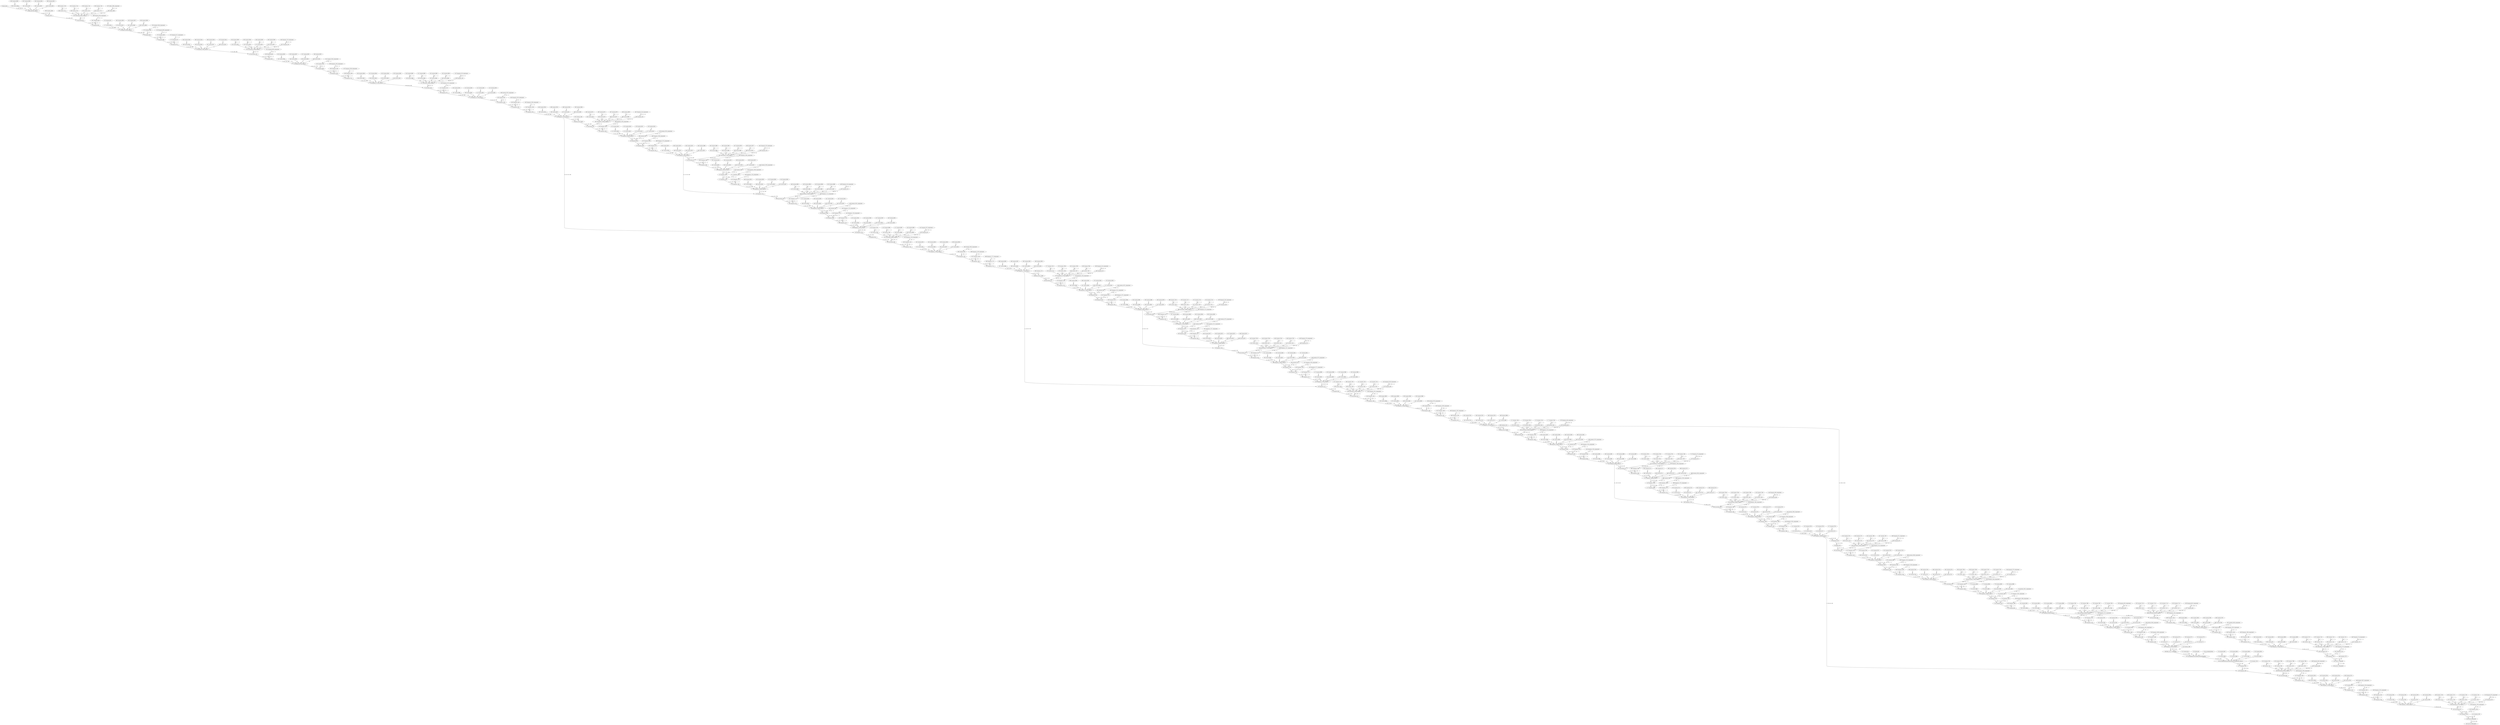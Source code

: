 strict digraph  {
"0 image_input" [id=0, type=Parameter];
"1 image_input/fq_output_0" [id=1, type=FakeQuantize];
"2 Divide_2264" [id=2, type=Transpose];
"3 Convolution_94" [id=3, type=Convolution];
"4 Transpose_950" [id=4, type=Subtract];
"5 Transpose_950/fq_output_0" [id=5, type=FakeQuantize];
"6 Transpose_962" [id=6, type=Multiply];
"7 Transpose_968" [id=7, type=Add];
"8 Transpose_974" [id=8, type=PRelu];
"9 Transpose_974/fq_output_0" [id=9, type=FakeQuantize];
"10 Convolution_139" [id=10, type=Convolution];
"11 Transpose_987" [id=11, type=Subtract];
"12 Transpose_987/fq_output_0" [id=12, type=FakeQuantize];
"13 Transpose_999" [id=13, type=Multiply];
"14 Transpose_1005" [id=14, type=Add];
"15 Transpose_1011" [id=15, type=PRelu];
"16 Transpose_1011/fq_output_0" [id=16, type=FakeQuantize];
"17 Convolution_166" [id=17, type=Convolution];
"18 Transpose_1017" [id=18, type=Subtract];
"19 Transpose_1017/fq_output_0" [id=19, type=FakeQuantize];
"20 Transpose_1029" [id=20, type=Multiply];
"21 Transpose_1035" [id=21, type=Add];
"22 Transpose_1041" [id=22, type=PRelu];
"23 Transpose_1041/fq_output_0" [id=23, type=FakeQuantize];
"24 Transpose_1144" [id=24, type=Concat];
"25 group_route_3/split" [id=25, type=Split];
"26 MaxPool_281" [id=26, type=MaxPool];
"27 Convolution_195" [id=27, type=Convolution];
"28 Convolution_288" [id=28, type=Convolution];
"29 Transpose_2036" [id=29, type=Subtract];
"30 Transpose_1150" [id=30, type=Subtract];
"31 Transpose_2036/fq_output_0" [id=31, type=FakeQuantize];
"32 Transpose_1150/fq_output_0" [id=32, type=FakeQuantize];
"33 Transpose_2028" [id=33, type=Multiply];
"34 Transpose_1162" [id=34, type=Multiply];
"35 Transpose_2024" [id=35, type=Add];
"36 Transpose_1168" [id=36, type=Add];
"37 Transpose_224" [id=37, type=PRelu];
"38 Transpose_1174" [id=38, type=PRelu];
"39 Transpose_224/fq_output_0" [id=39, type=FakeQuantize];
"40 Transpose_1174/fq_output_0" [id=40, type=FakeQuantize];
"41 Convolution_227" [id=41, type=Convolution];
"42 Transpose_1110" [id=42, type=Concat];
"43 Transpose_1277" [id=43, type=Concat];
"44 group_route_11/split" [id=44, type=Split];
"45 Transpose_1082" [id=45, type=Subtract];
"46 Convolution_255" [id=46, type=Convolution];
"47 MaxPool_403" [id=47, type=MaxPool];
"48 Convolution_317" [id=48, type=Convolution];
"49 Transpose_1082/fq_output_0" [id=49, type=FakeQuantize];
"50 Transpose_2076" [id=50, type=Subtract];
"51 Convolution_410" [id=51, type=Convolution];
"52 Transpose_2116" [id=52, type=Subtract];
"53 Transpose_1094" [id=53, type=Multiply];
"54 Transpose_2076/fq_output_0" [id=54, type=FakeQuantize];
"55 Transpose_1283" [id=55, type=Subtract];
"56 Transpose_2116/fq_output_0" [id=56, type=FakeQuantize];
"57 Transpose_1100" [id=57, type=Add];
"58 Transpose_2068" [id=58, type=Multiply];
"59 Transpose_1283/fq_output_0" [id=59, type=FakeQuantize];
"60 Transpose_2108" [id=60, type=Multiply];
"61 Transpose_1106" [id=61, type=PRelu];
"62 Transpose_2064" [id=62, type=Add];
"63 Transpose_1295" [id=63, type=Multiply];
"64 Transpose_2104" [id=64, type=Add];
"65 Transpose_1106/fq_output_0" [id=65, type=FakeQuantize];
"66 Transpose_1142" [id=66, type=PRelu];
"67 Transpose_1301" [id=67, type=Add];
"68 Transpose_346" [id=68, type=PRelu];
"69 Transpose_1142/fq_output_0" [id=69, type=FakeQuantize];
"70 Transpose_1307" [id=70, type=PRelu];
"71 Transpose_346/fq_output_0" [id=71, type=FakeQuantize];
"72 Transpose_1307/fq_output_0" [id=72, type=FakeQuantize];
"73 Convolution_349" [id=73, type=Convolution];
"74 Transpose_1243" [id=74, type=Concat];
"75 Transpose_1410" [id=75, type=Concat];
"76 group_route_19/split" [id=76, type=Split];
"77 Transpose_1215" [id=77, type=Subtract];
"78 Convolution_377" [id=78, type=Convolution];
"79 MaxPool_545" [id=79, type=MaxPool];
"80 Convolution_439" [id=80, type=Convolution];
"81 Transpose_1215/fq_output_0" [id=81, type=FakeQuantize];
"82 Transpose_2156" [id=82, type=Subtract];
"83 Convolution_552" [id=83, type=Convolution];
"84 Transpose_2196" [id=84, type=Subtract];
"85 Transpose_1227" [id=85, type=Multiply];
"86 Transpose_2156/fq_output_0" [id=86, type=FakeQuantize];
"87 Transpose_1416" [id=87, type=Subtract];
"88 Transpose_2196/fq_output_0" [id=88, type=FakeQuantize];
"89 Transpose_1233" [id=89, type=Add];
"90 Transpose_2148" [id=90, type=Multiply];
"91 Transpose_1416/fq_output_0" [id=91, type=FakeQuantize];
"92 Transpose_2188" [id=92, type=Multiply];
"93 Transpose_1239" [id=93, type=PRelu];
"94 Transpose_2144" [id=94, type=Add];
"95 Transpose_1428" [id=95, type=Multiply];
"96 Transpose_2184" [id=96, type=Add];
"97 Transpose_1239/fq_output_0" [id=97, type=FakeQuantize];
"98 Transpose_1275" [id=98, type=PRelu];
"99 Transpose_1434" [id=99, type=Add];
"100 Transpose_468" [id=100, type=PRelu];
"101 Transpose_1275/fq_output_0" [id=101, type=FakeQuantize];
"102 Transpose_1440" [id=102, type=PRelu];
"103 Transpose_468/fq_output_0" [id=103, type=FakeQuantize];
"104 Transpose_1440/fq_output_0" [id=104, type=FakeQuantize];
"105 Convolution_471" [id=105, type=Convolution];
"106 Transpose_1376" [id=106, type=Concat];
"107 Convolution_579" [id=107, type=Convolution];
"108 Transpose_1348" [id=108, type=Subtract];
"109 Convolution_499" [id=109, type=Convolution];
"110 Transpose_2236" [id=110, type=Subtract];
"111 Transpose_1348/fq_output_0" [id=111, type=FakeQuantize];
"112 Transpose_1382" [id=112, type=Subtract];
"113 Transpose_2236/fq_output_0" [id=113, type=FakeQuantize];
"114 Transpose_1360" [id=114, type=Multiply];
"115 Transpose_1382/fq_output_0" [id=115, type=FakeQuantize];
"116 Transpose_2228" [id=116, type=Multiply];
"117 Transpose_1366" [id=117, type=Add];
"118 Transpose_1394" [id=118, type=Multiply];
"119 Transpose_2224" [id=119, type=Add];
"120 Transpose_1372" [id=120, type=PRelu];
"121 Transpose_1400" [id=121, type=Add];
"122 Transpose_603" [id=122, type=PRelu];
"123 Transpose_1372/fq_output_0" [id=123, type=FakeQuantize];
"124 Transpose_1406" [id=124, type=PRelu];
"125 Transpose_603/fq_output_0" [id=125, type=FakeQuantize];
"126 Transpose_1406/fq_output_0" [id=126, type=FakeQuantize];
"127 Convolution_606" [id=127, type=Convolution];
"128 Convolution_692" [id=128, type=Convolution];
"129 Transpose_1504" [id=129, type=Concat];
"130 Transpose_1476" [id=130, type=Subtract];
"131 Transpose_1546" [id=131, type=Subtract];
"132 Convolution_650" [id=132, type=Convolution];
"133 Transpose_1476/fq_output_0" [id=133, type=FakeQuantize];
"134 Transpose_1546/fq_output_0" [id=134, type=FakeQuantize];
"135 Transpose_1510" [id=135, type=Subtract];
"136 Transpose_1488" [id=136, type=Multiply];
"137 Transpose_1558" [id=137, type=Multiply];
"138 Transpose_1510/fq_output_0" [id=138, type=FakeQuantize];
"139 Transpose_1494" [id=139, type=Add];
"140 Transpose_1564" [id=140, type=Add];
"141 Transpose_1522" [id=141, type=Multiply];
"142 Transpose_1500" [id=142, type=PRelu];
"143 Transpose_1570" [id=143, type=PRelu];
"144 Transpose_1528" [id=144, type=Add];
"145 Transpose_1500/fq_output_0" [id=145, type=FakeQuantize];
"146 Transpose_1570/fq_output_0" [id=146, type=FakeQuantize];
"147 Transpose_1534" [id=147, type=PRelu];
"148 leaky_re_lu_17/LeakyRelu" [id=148, type=Transpose];
"149 Convolution_719" [id=149, type=Convolution];
"150 Transpose_1534/fq_output_0" [id=150, type=FakeQuantize];
"151 up_sampling2d/resize/ResizeNearestNeighbor" [id=151, type=Interpolate];
"152 Transpose_1576" [id=152, type=Add];
"153 Convolution_677" [id=153, type=Convolution];
"154 up_sampling2d/resize/ResizeNearestNeighbor/fq_output_0" [id=154, type=FakeQuantize];
"155 conv2d_17/BiasAdd" [id=155, type=Transpose];
"156 Transpose_1540" [id=156, type=Add];
"157 Transpose_1502" [id=157, type=Transpose];
"158 conv2d_17/BiasAdd^0" [id=158, label="158 conv2d_17/BiasAdd:0", type=Result];
"159 conv2d_20/BiasAdd" [id=159, type=Transpose];
"160 conv2d_20/BiasAdd^0" [id=160, label="160 conv2d_20/BiasAdd:0", type=Result];
"161 Constant_1539" [id=161, type=Constant];
"162 Transpose_1538" [id=162, type=Convert];
"163 Transpose_1538_compressed" [id=163, type=Constant];
"164 Convolution_677/fq_weights_1" [id=164, type=FakeQuantize];
"165 Convert_7110" [id=165, type=Convert];
"166 Constant_7109" [id=166, type=Constant];
"167 Convert_7108" [id=167, type=Convert];
"168 Constant_7107" [id=168, type=Constant];
"169 Convert_7106" [id=169, type=Convert];
"170 Constant_7105" [id=170, type=Constant];
"171 Convert_7104" [id=171, type=Convert];
"172 Constant_7103" [id=172, type=Constant];
"173 Transpose_676" [id=173, type=Convert];
"174 Transpose_676_compressed" [id=174, type=Constant];
"175 Convert_6795" [id=175, type=Convert];
"176 Constant_6794" [id=176, type=Constant];
"177 Convert_6793" [id=177, type=Convert];
"178 Constant_6792" [id=178, type=Constant];
"179 Convert_6791" [id=179, type=Convert];
"180 Constant_6790" [id=180, type=Constant];
"181 Convert_6789" [id=181, type=Convert];
"182 Constant_6788" [id=182, type=Constant];
"183 Transpose_1532" [id=183, type=Convert];
"184 Transpose_1532_compressed" [id=184, type=Constant];
"185 Transpose_1526" [id=185, type=Convert];
"186 Transpose_1526_compressed" [id=186, type=Constant];
"187 Constant_3397" [id=187, type=Convert];
"188 Constant_3397_compressed" [id=188, type=Constant];
"189 Convert_6786" [id=189, type=Convert];
"190 Constant_6785" [id=190, type=Constant];
"191 Convert_6784" [id=191, type=Convert];
"192 Constant_6783" [id=192, type=Constant];
"193 Convert_6782" [id=193, type=Convert];
"194 Constant_6781" [id=194, type=Constant];
"195 Convert_6780" [id=195, type=Convert];
"196 Constant_6779" [id=196, type=Constant];
"197 Transpose_1508" [id=197, type=Convert];
"198 Transpose_1508_compressed" [id=198, type=Constant];
"199 Convolution_650/fq_weights_1" [id=199, type=FakeQuantize];
"200 Convert_7101" [id=200, type=Convert];
"201 Constant_7100" [id=201, type=Constant];
"202 Convert_7099" [id=202, type=Convert];
"203 Constant_7098" [id=203, type=Constant];
"204 Convert_7097" [id=204, type=Convert];
"205 Constant_7096" [id=205, type=Constant];
"206 Convert_7095" [id=206, type=Convert];
"207 Constant_7094" [id=207, type=Constant];
"208 Transpose_649" [id=208, type=Convert];
"209 Transpose_649_compressed" [id=209, type=Constant];
"210 Convert_6741" [id=210, type=Convert];
"211 Constant_6740" [id=211, type=Constant];
"212 Convert_6739" [id=212, type=Convert];
"213 Constant_6738" [id=213, type=Constant];
"214 Convert_6737" [id=214, type=Convert];
"215 Constant_6736" [id=215, type=Constant];
"216 Convert_6735" [id=216, type=Convert];
"217 Constant_6734" [id=217, type=Constant];
"218 Transpose_1404" [id=218, type=Convert];
"219 Transpose_1404_compressed" [id=219, type=Constant];
"220 Transpose_1398" [id=220, type=Convert];
"221 Transpose_1398_compressed" [id=221, type=Constant];
"222 Constant_3385" [id=222, type=Convert];
"223 Constant_3385_compressed" [id=223, type=Constant];
"224 Convert_6732" [id=224, type=Convert];
"225 Constant_6731" [id=225, type=Constant];
"226 Convert_6730" [id=226, type=Convert];
"227 Constant_6729" [id=227, type=Constant];
"228 Convert_6728" [id=228, type=Convert];
"229 Constant_6727" [id=229, type=Constant];
"230 Convert_6726" [id=230, type=Convert];
"231 Constant_6725" [id=231, type=Constant];
"232 Transpose_1380" [id=232, type=Convert];
"233 Transpose_1380_compressed" [id=233, type=Constant];
"234 Convolution_499/fq_weights_1" [id=234, type=FakeQuantize];
"235 Convert_7065" [id=235, type=Convert];
"236 Constant_7064" [id=236, type=Constant];
"237 Convert_7063" [id=237, type=Convert];
"238 Constant_7062" [id=238, type=Constant];
"239 Convert_7061" [id=239, type=Convert];
"240 Constant_7060" [id=240, type=Constant];
"241 Convert_7059" [id=241, type=Convert];
"242 Constant_7058" [id=242, type=Constant];
"243 Transpose_498" [id=243, type=Convert];
"244 Transpose_498_compressed" [id=244, type=Constant];
"245 Convert_6894" [id=245, type=Convert];
"246 Constant_6893" [id=246, type=Constant];
"247 Convert_6892" [id=247, type=Convert];
"248 Constant_6891" [id=248, type=Constant];
"249 Convert_6890" [id=249, type=Convert];
"250 Constant_6889" [id=250, type=Constant];
"251 Convert_6888" [id=251, type=Convert];
"252 Constant_6887" [id=252, type=Constant];
"253 Transpose_1340" [id=253, type=Convert];
"254 Transpose_1340_compressed" [id=254, type=Constant];
"255 Transpose_1334" [id=255, type=Convert];
"256 Transpose_1334_compressed" [id=256, type=Constant];
"257 Constant_3379" [id=257, type=Convert];
"258 Constant_3379_compressed" [id=258, type=Constant];
"259 Convert_6858" [id=259, type=Convert];
"260 Constant_6857" [id=260, type=Constant];
"261 Convert_6856" [id=261, type=Convert];
"262 Constant_6855" [id=262, type=Constant];
"263 Convert_6854" [id=263, type=Convert];
"264 Constant_6853" [id=264, type=Constant];
"265 Convert_6852" [id=265, type=Convert];
"266 Constant_6851" [id=266, type=Constant];
"267 Transpose_1316" [id=267, type=Convert];
"268 Transpose_1316_compressed" [id=268, type=Constant];
"269 Convolution_439/fq_weights_1" [id=269, type=FakeQuantize];
"270 Convert_7047" [id=270, type=Convert];
"271 Constant_7046" [id=271, type=Constant];
"272 Convert_7045" [id=272, type=Convert];
"273 Constant_7044" [id=273, type=Constant];
"274 Convert_7043" [id=274, type=Convert];
"275 Constant_7042" [id=275, type=Constant];
"276 Convert_7041" [id=276, type=Convert];
"277 Constant_7040" [id=277, type=Constant];
"278 Transpose_438" [id=278, type=Convert];
"279 Transpose_438_compressed" [id=279, type=Constant];
"280 Constant_1312" [id=280, type=Constant];
"281 Convert_6705" [id=281, type=Convert];
"282 Constant_6704" [id=282, type=Constant];
"283 Convert_6703" [id=283, type=Convert];
"284 Constant_6702" [id=284, type=Constant];
"285 Convert_6701" [id=285, type=Convert];
"286 Constant_6700" [id=286, type=Constant];
"287 Convert_6699" [id=287, type=Convert];
"288 Constant_6698" [id=288, type=Constant];
"289 Transpose_1305" [id=289, type=Convert];
"290 Transpose_1305_compressed" [id=290, type=Constant];
"291 Transpose_1299" [id=291, type=Convert];
"292 Transpose_1299_compressed" [id=292, type=Constant];
"293 Constant_3376" [id=293, type=Convert];
"294 Constant_3376_compressed" [id=294, type=Constant];
"295 Convert_6696" [id=295, type=Convert];
"296 Constant_6695" [id=296, type=Constant];
"297 Convert_6694" [id=297, type=Convert];
"298 Constant_6693" [id=298, type=Constant];
"299 Convert_6692" [id=299, type=Convert];
"300 Constant_6691" [id=300, type=Constant];
"301 Convert_6690" [id=301, type=Convert];
"302 Constant_6689" [id=302, type=Constant];
"303 Transpose_1281" [id=303, type=Convert];
"304 Transpose_1281_compressed" [id=304, type=Constant];
"305 Convolution_410/fq_weights_1" [id=305, type=FakeQuantize];
"306 Convert_7038" [id=306, type=Convert];
"307 Constant_7037" [id=307, type=Constant];
"308 Convert_7036" [id=308, type=Convert];
"309 Constant_7035" [id=309, type=Constant];
"310 Convert_7034" [id=310, type=Convert];
"311 Constant_7033" [id=311, type=Constant];
"312 Convert_7032" [id=312, type=Convert];
"313 Constant_7031" [id=313, type=Constant];
"314 Transpose_409" [id=314, type=Convert];
"315 Transpose_409_compressed" [id=315, type=Constant];
"316 Convert_6687" [id=316, type=Convert];
"317 Constant_6686" [id=317, type=Constant];
"318 Convert_6685" [id=318, type=Convert];
"319 Constant_6684" [id=319, type=Constant];
"320 Convert_6683" [id=320, type=Convert];
"321 Constant_6682" [id=321, type=Constant];
"322 Convert_6681" [id=322, type=Convert];
"323 Constant_6680" [id=323, type=Constant];
"324 Transpose_1271" [id=324, type=Convert];
"325 Transpose_1271_compressed" [id=325, type=Constant];
"326 Transpose_1265" [id=326, type=Convert];
"327 Transpose_1265_compressed" [id=327, type=Constant];
"328 Constant_3373" [id=328, type=Convert];
"329 Constant_3373_compressed" [id=329, type=Constant];
"330 Convert_6849" [id=330, type=Convert];
"331 Constant_6848" [id=331, type=Constant];
"332 Convert_6847" [id=332, type=Convert];
"333 Constant_6846" [id=333, type=Constant];
"334 Convert_6845" [id=334, type=Convert];
"335 Constant_6844" [id=335, type=Constant];
"336 Convert_6843" [id=336, type=Convert];
"337 Constant_6842" [id=337, type=Constant];
"338 Transpose_1247" [id=338, type=Convert];
"339 Transpose_1247_compressed" [id=339, type=Constant];
"340 Convolution_377/fq_weights_1" [id=340, type=FakeQuantize];
"341 Convert_7029" [id=341, type=Convert];
"342 Constant_7028" [id=342, type=Constant];
"343 Convert_7027" [id=343, type=Convert];
"344 Constant_7026" [id=344, type=Constant];
"345 Convert_7025" [id=345, type=Convert];
"346 Constant_7024" [id=346, type=Constant];
"347 Convert_7023" [id=347, type=Convert];
"348 Constant_7022" [id=348, type=Constant];
"349 Transpose_376" [id=349, type=Convert];
"350 Transpose_376_compressed" [id=350, type=Constant];
"351 Convert_6885" [id=351, type=Convert];
"352 Constant_6884" [id=352, type=Constant];
"353 Convert_6883" [id=353, type=Convert];
"354 Constant_6882" [id=354, type=Constant];
"355 Convert_6881" [id=355, type=Convert];
"356 Constant_6880" [id=356, type=Constant];
"357 Convert_6879" [id=357, type=Convert];
"358 Constant_6878" [id=358, type=Constant];
"359 Transpose_1207" [id=359, type=Convert];
"360 Transpose_1207_compressed" [id=360, type=Constant];
"361 Transpose_1201" [id=361, type=Convert];
"362 Transpose_1201_compressed" [id=362, type=Constant];
"363 Constant_3367" [id=363, type=Convert];
"364 Constant_3367_compressed" [id=364, type=Constant];
"365 Convert_6840" [id=365, type=Convert];
"366 Constant_6839" [id=366, type=Constant];
"367 Convert_6838" [id=367, type=Convert];
"368 Constant_6837" [id=368, type=Constant];
"369 Convert_6836" [id=369, type=Convert];
"370 Constant_6835" [id=370, type=Constant];
"371 Convert_6834" [id=371, type=Convert];
"372 Constant_6833" [id=372, type=Constant];
"373 Transpose_1183" [id=373, type=Convert];
"374 Transpose_1183_compressed" [id=374, type=Constant];
"375 Convolution_317/fq_weights_1" [id=375, type=FakeQuantize];
"376 Convert_7011" [id=376, type=Convert];
"377 Constant_7010" [id=377, type=Constant];
"378 Convert_7009" [id=378, type=Convert];
"379 Constant_7008" [id=379, type=Constant];
"380 Convert_7007" [id=380, type=Convert];
"381 Constant_7006" [id=381, type=Constant];
"382 Convert_7005" [id=382, type=Convert];
"383 Constant_7004" [id=383, type=Constant];
"384 Transpose_316" [id=384, type=Convert];
"385 Transpose_316_compressed" [id=385, type=Constant];
"386 Constant_1179" [id=386, type=Constant];
"387 Convert_6660" [id=387, type=Convert];
"388 Constant_6659" [id=388, type=Constant];
"389 Convert_6658" [id=389, type=Convert];
"390 Constant_6657" [id=390, type=Constant];
"391 Convert_6656" [id=391, type=Convert];
"392 Constant_6655" [id=392, type=Constant];
"393 Convert_6654" [id=393, type=Convert];
"394 Constant_6653" [id=394, type=Constant];
"395 Transpose_1172" [id=395, type=Convert];
"396 Transpose_1172_compressed" [id=396, type=Constant];
"397 Transpose_1166" [id=397, type=Convert];
"398 Transpose_1166_compressed" [id=398, type=Constant];
"399 Constant_3364" [id=399, type=Convert];
"400 Constant_3364_compressed" [id=400, type=Constant];
"401 Convert_6651" [id=401, type=Convert];
"402 Constant_6650" [id=402, type=Constant];
"403 Convert_6649" [id=403, type=Convert];
"404 Constant_6648" [id=404, type=Constant];
"405 Convert_6647" [id=405, type=Convert];
"406 Constant_6646" [id=406, type=Constant];
"407 Convert_6645" [id=407, type=Convert];
"408 Constant_6644" [id=408, type=Constant];
"409 Transpose_1148" [id=409, type=Convert];
"410 Transpose_1148_compressed" [id=410, type=Constant];
"411 Convolution_288/fq_weights_1" [id=411, type=FakeQuantize];
"412 Convert_7002" [id=412, type=Convert];
"413 Constant_7001" [id=413, type=Constant];
"414 Convert_7000" [id=414, type=Convert];
"415 Constant_6999" [id=415, type=Constant];
"416 Convert_6998" [id=416, type=Convert];
"417 Constant_6997" [id=417, type=Constant];
"418 Convert_6996" [id=418, type=Convert];
"419 Constant_6995" [id=419, type=Constant];
"420 Transpose_287" [id=420, type=Convert];
"421 Transpose_287_compressed" [id=421, type=Constant];
"422 Convert_6642" [id=422, type=Convert];
"423 Constant_6641" [id=423, type=Constant];
"424 Convert_6640" [id=424, type=Convert];
"425 Constant_6639" [id=425, type=Constant];
"426 Convert_6638" [id=426, type=Convert];
"427 Constant_6637" [id=427, type=Constant];
"428 Convert_6636" [id=428, type=Convert];
"429 Constant_6635" [id=429, type=Constant];
"430 Transpose_1138" [id=430, type=Convert];
"431 Transpose_1138_compressed" [id=431, type=Constant];
"432 Transpose_1132" [id=432, type=Convert];
"433 Transpose_1132_compressed" [id=433, type=Constant];
"434 Constant_3361" [id=434, type=Convert];
"435 Constant_3361_compressed" [id=435, type=Constant];
"436 Convert_6831" [id=436, type=Convert];
"437 Constant_6830" [id=437, type=Constant];
"438 Convert_6829" [id=438, type=Convert];
"439 Constant_6828" [id=439, type=Constant];
"440 Convert_6827" [id=440, type=Convert];
"441 Constant_6826" [id=441, type=Constant];
"442 Convert_6825" [id=442, type=Convert];
"443 Constant_6824" [id=443, type=Constant];
"444 Transpose_1114" [id=444, type=Convert];
"445 Transpose_1114_compressed" [id=445, type=Constant];
"446 Convolution_255/fq_weights_1" [id=446, type=FakeQuantize];
"447 Convert_6993" [id=447, type=Convert];
"448 Constant_6992" [id=448, type=Constant];
"449 Convert_6991" [id=449, type=Convert];
"450 Constant_6990" [id=450, type=Constant];
"451 Convert_6989" [id=451, type=Convert];
"452 Constant_6988" [id=452, type=Constant];
"453 Convert_6987" [id=453, type=Convert];
"454 Constant_6986" [id=454, type=Constant];
"455 Transpose_254" [id=455, type=Convert];
"456 Transpose_254_compressed" [id=456, type=Constant];
"457 Convert_6876" [id=457, type=Convert];
"458 Constant_6875" [id=458, type=Constant];
"459 Convert_6874" [id=459, type=Convert];
"460 Constant_6873" [id=460, type=Constant];
"461 Convert_6872" [id=461, type=Convert];
"462 Constant_6871" [id=462, type=Constant];
"463 Convert_6870" [id=463, type=Convert];
"464 Constant_6869" [id=464, type=Constant];
"465 Transpose_1074" [id=465, type=Convert];
"466 Transpose_1074_compressed" [id=466, type=Constant];
"467 Transpose_1068" [id=467, type=Convert];
"468 Transpose_1068_compressed" [id=468, type=Constant];
"469 Constant_3355" [id=469, type=Convert];
"470 Constant_3355_compressed" [id=470, type=Constant];
"471 Convert_6822" [id=471, type=Convert];
"472 Constant_6821" [id=472, type=Constant];
"473 Convert_6820" [id=473, type=Convert];
"474 Constant_6819" [id=474, type=Constant];
"475 Convert_6818" [id=475, type=Convert];
"476 Constant_6817" [id=476, type=Constant];
"477 Convert_6816" [id=477, type=Convert];
"478 Constant_6815" [id=478, type=Constant];
"479 Transpose_1050" [id=479, type=Convert];
"480 Transpose_1050_compressed" [id=480, type=Constant];
"481 Convolution_195/fq_weights_1" [id=481, type=FakeQuantize];
"482 Convert_6975" [id=482, type=Convert];
"483 Constant_6974" [id=483, type=Constant];
"484 Convert_6973" [id=484, type=Convert];
"485 Constant_6972" [id=485, type=Constant];
"486 Convert_6971" [id=486, type=Convert];
"487 Constant_6970" [id=487, type=Constant];
"488 Convert_6969" [id=488, type=Convert];
"489 Constant_6968" [id=489, type=Constant];
"490 Transpose_194" [id=490, type=Convert];
"491 Transpose_194_compressed" [id=491, type=Constant];
"492 Constant_1046" [id=492, type=Constant];
"493 Convert_6615" [id=493, type=Convert];
"494 Constant_6614" [id=494, type=Constant];
"495 Convert_6613" [id=495, type=Convert];
"496 Constant_6612" [id=496, type=Constant];
"497 Convert_6611" [id=497, type=Convert];
"498 Constant_6610" [id=498, type=Constant];
"499 Convert_6609" [id=499, type=Convert];
"500 Constant_6608" [id=500, type=Constant];
"501 Transpose_1039" [id=501, type=Convert];
"502 Transpose_1039_compressed" [id=502, type=Constant];
"503 Transpose_1033" [id=503, type=Convert];
"504 Transpose_1033_compressed" [id=504, type=Constant];
"505 Constant_3352" [id=505, type=Convert];
"506 Constant_3352_compressed" [id=506, type=Constant];
"507 Convert_6606" [id=507, type=Convert];
"508 Constant_6605" [id=508, type=Constant];
"509 Convert_6604" [id=509, type=Convert];
"510 Constant_6603" [id=510, type=Constant];
"511 Convert_6602" [id=511, type=Convert];
"512 Constant_6601" [id=512, type=Constant];
"513 Convert_6600" [id=513, type=Convert];
"514 Constant_6599" [id=514, type=Constant];
"515 Transpose_1015" [id=515, type=Convert];
"516 Transpose_1015_compressed" [id=516, type=Constant];
"517 Convolution_166/fq_weights_1" [id=517, type=FakeQuantize];
"518 Convert_6966" [id=518, type=Convert];
"519 Constant_6965" [id=519, type=Constant];
"520 Convert_6964" [id=520, type=Convert];
"521 Constant_6963" [id=521, type=Constant];
"522 Convert_6962" [id=522, type=Convert];
"523 Constant_6961" [id=523, type=Constant];
"524 Convert_6960" [id=524, type=Convert];
"525 Constant_6959" [id=525, type=Constant];
"526 Transpose_165" [id=526, type=Convert];
"527 Transpose_165_compressed" [id=527, type=Constant];
"528 Convert_6597" [id=528, type=Convert];
"529 Constant_6596" [id=529, type=Constant];
"530 Convert_6595" [id=530, type=Convert];
"531 Constant_6594" [id=531, type=Constant];
"532 Convert_6593" [id=532, type=Convert];
"533 Constant_6592" [id=533, type=Constant];
"534 Convert_6591" [id=534, type=Convert];
"535 Constant_6590" [id=535, type=Constant];
"536 Transpose_1009" [id=536, type=Convert];
"537 Transpose_1009_compressed" [id=537, type=Constant];
"538 Transpose_1003" [id=538, type=Convert];
"539 Transpose_1003_compressed" [id=539, type=Constant];
"540 Constant_3349" [id=540, type=Convert];
"541 Constant_3349_compressed" [id=541, type=Constant];
"542 Convert_6930" [id=542, type=Convert];
"543 Constant_6929" [id=543, type=Constant];
"544 Convert_6928" [id=544, type=Convert];
"545 Constant_6927" [id=545, type=Constant];
"546 Convert_6926" [id=546, type=Convert];
"547 Constant_6925" [id=547, type=Constant];
"548 Convert_6924" [id=548, type=Convert];
"549 Constant_6923" [id=549, type=Constant];
"550 Transpose_985" [id=550, type=Convert];
"551 Transpose_985_compressed" [id=551, type=Constant];
"552 Convolution_139/fq_weights_1" [id=552, type=FakeQuantize];
"553 Convert_6957" [id=553, type=Convert];
"554 Constant_6956" [id=554, type=Constant];
"555 Convert_6955" [id=555, type=Convert];
"556 Constant_6954" [id=556, type=Constant];
"557 Convert_6953" [id=557, type=Convert];
"558 Constant_6952" [id=558, type=Constant];
"559 Convert_6951" [id=559, type=Convert];
"560 Constant_6950" [id=560, type=Constant];
"561 Transpose_138" [id=561, type=Convert];
"562 Transpose_138_compressed" [id=562, type=Constant];
"563 Convert_6921" [id=563, type=Convert];
"564 Constant_6920" [id=564, type=Constant];
"565 Convert_6919" [id=565, type=Convert];
"566 Constant_6918" [id=566, type=Constant];
"567 Convert_6917" [id=567, type=Convert];
"568 Constant_6916" [id=568, type=Constant];
"569 Convert_6915" [id=569, type=Convert];
"570 Constant_6914" [id=570, type=Constant];
"571 Transpose_972" [id=571, type=Convert];
"572 Transpose_972_compressed" [id=572, type=Constant];
"573 Transpose_966" [id=573, type=Convert];
"574 Transpose_966_compressed" [id=574, type=Constant];
"575 Constant_3346" [id=575, type=Convert];
"576 Constant_3346_compressed" [id=576, type=Constant];
"577 Convert_6912" [id=577, type=Convert];
"578 Constant_6911" [id=578, type=Constant];
"579 Convert_6910" [id=579, type=Convert];
"580 Constant_6909" [id=580, type=Constant];
"581 Convert_6908" [id=581, type=Convert];
"582 Constant_6907" [id=582, type=Constant];
"583 Convert_6906" [id=583, type=Convert];
"584 Constant_6905" [id=584, type=Constant];
"585 Transpose_948" [id=585, type=Convert];
"586 Transpose_948_compressed" [id=586, type=Constant];
"587 Convolution_94/fq_weights_1" [id=587, type=FakeQuantize];
"588 Convert_7137" [id=588, type=Convert];
"589 Constant_7136" [id=589, type=Constant];
"590 Convert_7135" [id=590, type=Convert];
"591 Constant_7134" [id=591, type=Constant];
"592 Convert_7133" [id=592, type=Convert];
"593 Constant_7132" [id=593, type=Constant];
"594 Convert_7131" [id=594, type=Convert];
"595 Constant_7130" [id=595, type=Constant];
"596 Gather_3468" [id=596, type=Convert];
"597 Gather_3468_compressed" [id=597, type=Constant];
"598 Constant_1996" [id=598, type=Constant];
"599 Convert_6939" [id=599, type=Convert];
"600 Constant_6938" [id=600, type=Constant];
"601 Convert_6937" [id=601, type=Convert];
"602 Constant_6936" [id=602, type=Constant];
"603 Convert_6935" [id=603, type=Convert];
"604 Constant_6934" [id=604, type=Constant];
"605 Convert_6933" [id=605, type=Convert];
"606 Constant_6932" [id=606, type=Constant];
"607 Convert_6633" [id=607, type=Convert];
"608 Constant_6632" [id=608, type=Constant];
"609 Convert_6631" [id=609, type=Convert];
"610 Constant_6630" [id=610, type=Constant];
"611 Convert_6629" [id=611, type=Convert];
"612 Constant_6628" [id=612, type=Constant];
"613 Convert_6627" [id=613, type=Convert];
"614 Constant_6626" [id=614, type=Constant];
"615 Transpose_1104" [id=615, type=Convert];
"616 Transpose_1104_compressed" [id=616, type=Constant];
"617 Transpose_1098" [id=617, type=Convert];
"618 Transpose_1098_compressed" [id=618, type=Constant];
"619 Constant_3358" [id=619, type=Convert];
"620 Constant_3358_compressed" [id=620, type=Constant];
"621 Convert_6624" [id=621, type=Convert];
"622 Constant_6623" [id=622, type=Constant];
"623 Convert_6622" [id=623, type=Convert];
"624 Constant_6621" [id=624, type=Constant];
"625 Convert_6620" [id=625, type=Convert];
"626 Constant_6619" [id=626, type=Constant];
"627 Convert_6618" [id=627, type=Convert];
"628 Constant_6617" [id=628, type=Constant];
"629 Transpose_1080" [id=629, type=Convert];
"630 Transpose_1080_compressed" [id=630, type=Constant];
"631 Convolution_227/fq_weights_1" [id=631, type=FakeQuantize];
"632 Convert_6984" [id=632, type=Convert];
"633 Constant_6983" [id=633, type=Constant];
"634 Convert_6982" [id=634, type=Convert];
"635 Constant_6981" [id=635, type=Constant];
"636 Convert_6980" [id=636, type=Convert];
"637 Constant_6979" [id=637, type=Constant];
"638 Convert_6978" [id=638, type=Convert];
"639 Constant_6977" [id=639, type=Constant];
"640 Transpose_226" [id=640, type=Convert];
"641 Transpose_226_compressed" [id=641, type=Constant];
"642 Convert_6678" [id=642, type=Convert];
"643 Constant_6677" [id=643, type=Constant];
"644 Convert_6676" [id=644, type=Convert];
"645 Constant_6675" [id=645, type=Constant];
"646 Convert_6674" [id=646, type=Convert];
"647 Constant_6673" [id=647, type=Constant];
"648 Convert_6672" [id=648, type=Convert];
"649 Constant_6671" [id=649, type=Constant];
"650 Transpose_1237" [id=650, type=Convert];
"651 Transpose_1237_compressed" [id=651, type=Constant];
"652 Transpose_1231" [id=652, type=Convert];
"653 Transpose_1231_compressed" [id=653, type=Constant];
"654 Constant_3370" [id=654, type=Convert];
"655 Constant_3370_compressed" [id=655, type=Constant];
"656 Convert_6669" [id=656, type=Convert];
"657 Constant_6668" [id=657, type=Constant];
"658 Convert_6667" [id=658, type=Convert];
"659 Constant_6666" [id=659, type=Constant];
"660 Convert_6665" [id=660, type=Convert];
"661 Constant_6664" [id=661, type=Constant];
"662 Convert_6663" [id=662, type=Convert];
"663 Constant_6662" [id=663, type=Constant];
"664 Transpose_1213" [id=664, type=Convert];
"665 Transpose_1213_compressed" [id=665, type=Constant];
"666 Convolution_349/fq_weights_1" [id=666, type=FakeQuantize];
"667 Convert_7020" [id=667, type=Convert];
"668 Constant_7019" [id=668, type=Constant];
"669 Convert_7018" [id=669, type=Convert];
"670 Constant_7017" [id=670, type=Constant];
"671 Convert_7016" [id=671, type=Convert];
"672 Constant_7015" [id=672, type=Constant];
"673 Convert_7014" [id=673, type=Convert];
"674 Constant_7013" [id=674, type=Constant];
"675 Transpose_348" [id=675, type=Convert];
"676 Transpose_348_compressed" [id=676, type=Constant];
"677 Convert_6723" [id=677, type=Convert];
"678 Constant_6722" [id=678, type=Constant];
"679 Convert_6721" [id=679, type=Convert];
"680 Constant_6720" [id=680, type=Constant];
"681 Convert_6719" [id=681, type=Convert];
"682 Constant_6718" [id=682, type=Constant];
"683 Convert_6717" [id=683, type=Convert];
"684 Constant_6716" [id=684, type=Constant];
"685 Transpose_1370" [id=685, type=Convert];
"686 Transpose_1370_compressed" [id=686, type=Constant];
"687 Transpose_1364" [id=687, type=Convert];
"688 Transpose_1364_compressed" [id=688, type=Constant];
"689 Constant_3382" [id=689, type=Convert];
"690 Constant_3382_compressed" [id=690, type=Constant];
"691 Convert_6714" [id=691, type=Convert];
"692 Constant_6713" [id=692, type=Constant];
"693 Convert_6712" [id=693, type=Convert];
"694 Constant_6711" [id=694, type=Constant];
"695 Convert_6710" [id=695, type=Convert];
"696 Constant_6709" [id=696, type=Constant];
"697 Convert_6708" [id=697, type=Convert];
"698 Constant_6707" [id=698, type=Constant];
"699 Transpose_1346" [id=699, type=Convert];
"700 Transpose_1346_compressed" [id=700, type=Constant];
"701 Convolution_471/fq_weights_1" [id=701, type=FakeQuantize];
"702 Convert_7056" [id=702, type=Convert];
"703 Constant_7055" [id=703, type=Constant];
"704 Convert_7054" [id=704, type=Convert];
"705 Constant_7053" [id=705, type=Constant];
"706 Convert_7052" [id=706, type=Convert];
"707 Constant_7051" [id=707, type=Constant];
"708 Convert_7050" [id=708, type=Convert];
"709 Constant_7049" [id=709, type=Constant];
"710 Transpose_470" [id=710, type=Convert];
"711 Transpose_470_compressed" [id=711, type=Constant];
"712 Constant_1501" [id=712, type=Constant];
"713 Convert_6948" [id=713, type=Convert];
"714 Constant_6947" [id=714, type=Constant];
"715 Convert_6946" [id=715, type=Convert];
"716 Constant_6945" [id=716, type=Constant];
"717 Convert_6944" [id=717, type=Convert];
"718 Constant_6943" [id=718, type=Constant];
"719 Convert_6942" [id=719, type=Convert];
"720 Constant_6941" [id=720, type=Constant];
"721 Constant_641" [id=721, type=Constant];
"722 Divide_640" [id=722, type=Constant];
"723 up_sampling2d/mul" [id=723, type=Constant];
"724 Constant_1499" [id=724, type=Constant];
"725 Convert_6777" [id=725, type=Convert];
"726 Constant_6776" [id=726, type=Constant];
"727 Convert_6775" [id=727, type=Convert];
"728 Constant_6774" [id=728, type=Constant];
"729 Convert_6773" [id=729, type=Convert];
"730 Constant_6772" [id=730, type=Constant];
"731 Convert_6771" [id=731, type=Convert];
"732 Constant_6770" [id=732, type=Constant];
"733 Transpose_1498" [id=733, type=Convert];
"734 Transpose_1498_compressed" [id=734, type=Constant];
"735 Transpose_1492" [id=735, type=Convert];
"736 Transpose_1492_compressed" [id=736, type=Constant];
"737 Constant_3394" [id=737, type=Convert];
"738 Constant_3394_compressed" [id=738, type=Constant];
"739 Convert_6768" [id=739, type=Convert];
"740 Constant_6767" [id=740, type=Constant];
"741 Convert_6766" [id=741, type=Convert];
"742 Constant_6765" [id=742, type=Constant];
"743 Convert_6764" [id=743, type=Convert];
"744 Constant_6763" [id=744, type=Constant];
"745 Convert_6762" [id=745, type=Convert];
"746 Constant_6761" [id=746, type=Constant];
"747 Transpose_1474" [id=747, type=Convert];
"748 Transpose_1474_compressed" [id=748, type=Constant];
"749 Convolution_606/fq_weights_1" [id=749, type=FakeQuantize];
"750 Convert_7092" [id=750, type=Convert];
"751 Constant_7091" [id=751, type=Constant];
"752 Convert_7090" [id=752, type=Convert];
"753 Constant_7089" [id=753, type=Constant];
"754 Convert_7088" [id=754, type=Convert];
"755 Constant_7087" [id=755, type=Constant];
"756 Convert_7086" [id=756, type=Convert];
"757 Constant_7085" [id=757, type=Constant];
"758 Transpose_605" [id=758, type=Convert];
"759 Transpose_605_compressed" [id=759, type=Constant];
"760 Convert_6903" [id=760, type=Convert];
"761 Constant_6902" [id=761, type=Constant];
"762 Convert_6901" [id=762, type=Convert];
"763 Constant_6900" [id=763, type=Constant];
"764 Convert_6899" [id=764, type=Convert];
"765 Constant_6898" [id=765, type=Constant];
"766 Convert_6897" [id=766, type=Convert];
"767 Constant_6896" [id=767, type=Constant];
"768 Transpose_1468" [id=768, type=Convert];
"769 Transpose_1468_compressed" [id=769, type=Constant];
"770 Transpose_1462" [id=770, type=Convert];
"771 Transpose_1462_compressed" [id=771, type=Constant];
"772 Constant_3391" [id=772, type=Convert];
"773 Constant_3391_compressed" [id=773, type=Constant];
"774 Convert_6867" [id=774, type=Convert];
"775 Constant_6866" [id=775, type=Constant];
"776 Convert_6865" [id=776, type=Convert];
"777 Constant_6864" [id=777, type=Constant];
"778 Convert_6863" [id=778, type=Convert];
"779 Constant_6862" [id=779, type=Constant];
"780 Convert_6861" [id=780, type=Convert];
"781 Constant_6860" [id=781, type=Constant];
"782 Transpose_1444" [id=782, type=Convert];
"783 Transpose_1444_compressed" [id=783, type=Constant];
"784 Convolution_579/fq_weights_1" [id=784, type=FakeQuantize];
"785 Convert_7083" [id=785, type=Convert];
"786 Constant_7082" [id=786, type=Constant];
"787 Convert_7081" [id=787, type=Convert];
"788 Constant_7080" [id=788, type=Constant];
"789 Convert_7079" [id=789, type=Convert];
"790 Constant_7078" [id=790, type=Constant];
"791 Convert_7077" [id=791, type=Convert];
"792 Constant_7076" [id=792, type=Constant];
"793 Transpose_578" [id=793, type=Convert];
"794 Transpose_578_compressed" [id=794, type=Constant];
"795 Convert_6759" [id=795, type=Convert];
"796 Constant_6758" [id=796, type=Constant];
"797 Convert_6757" [id=797, type=Convert];
"798 Constant_6756" [id=798, type=Constant];
"799 Convert_6755" [id=799, type=Convert];
"800 Constant_6754" [id=800, type=Constant];
"801 Convert_6753" [id=801, type=Convert];
"802 Constant_6752" [id=802, type=Constant];
"803 Transpose_1438" [id=803, type=Convert];
"804 Transpose_1438_compressed" [id=804, type=Constant];
"805 Transpose_1432" [id=805, type=Convert];
"806 Transpose_1432_compressed" [id=806, type=Constant];
"807 Constant_3388" [id=807, type=Convert];
"808 Constant_3388_compressed" [id=808, type=Constant];
"809 Convert_6750" [id=809, type=Convert];
"810 Constant_6749" [id=810, type=Constant];
"811 Convert_6748" [id=811, type=Convert];
"812 Constant_6747" [id=812, type=Constant];
"813 Convert_6746" [id=813, type=Convert];
"814 Constant_6745" [id=814, type=Constant];
"815 Convert_6744" [id=815, type=Convert];
"816 Constant_6743" [id=816, type=Constant];
"817 Transpose_1414" [id=817, type=Convert];
"818 Transpose_1414_compressed" [id=818, type=Constant];
"819 Convolution_552/fq_weights_1" [id=819, type=FakeQuantize];
"820 Convert_7074" [id=820, type=Convert];
"821 Constant_7073" [id=821, type=Constant];
"822 Convert_7072" [id=822, type=Convert];
"823 Constant_7071" [id=823, type=Constant];
"824 Convert_7070" [id=824, type=Convert];
"825 Constant_7069" [id=825, type=Constant];
"826 Convert_7068" [id=826, type=Convert];
"827 Constant_7067" [id=827, type=Constant];
"828 Transpose_551" [id=828, type=Convert];
"829 Transpose_551_compressed" [id=829, type=Constant];
"830 Constant_1575" [id=830, type=Constant];
"831 Transpose_1574" [id=831, type=Convert];
"832 Transpose_1574_compressed" [id=832, type=Constant];
"833 Convolution_719/fq_weights_1" [id=833, type=FakeQuantize];
"834 Convert_7128" [id=834, type=Convert];
"835 Constant_7127" [id=835, type=Constant];
"836 Convert_7126" [id=836, type=Convert];
"837 Constant_7125" [id=837, type=Constant];
"838 Convert_7124" [id=838, type=Convert];
"839 Constant_7123" [id=839, type=Constant];
"840 Convert_7122" [id=840, type=Convert];
"841 Constant_7121" [id=841, type=Constant];
"842 Transpose_718" [id=842, type=Convert];
"843 Transpose_718_compressed" [id=843, type=Constant];
"844 Convert_6813" [id=844, type=Convert];
"845 Constant_6812" [id=845, type=Constant];
"846 Convert_6811" [id=846, type=Convert];
"847 Constant_6810" [id=847, type=Constant];
"848 Convert_6809" [id=848, type=Convert];
"849 Constant_6808" [id=849, type=Constant];
"850 Convert_6807" [id=850, type=Convert];
"851 Constant_6806" [id=851, type=Constant];
"852 Transpose_1568" [id=852, type=Convert];
"853 Transpose_1568_compressed" [id=853, type=Constant];
"854 Transpose_1562" [id=854, type=Convert];
"855 Transpose_1562_compressed" [id=855, type=Constant];
"856 Constant_3400" [id=856, type=Convert];
"857 Constant_3400_compressed" [id=857, type=Constant];
"858 Convert_6804" [id=858, type=Convert];
"859 Constant_6803" [id=859, type=Constant];
"860 Convert_6802" [id=860, type=Convert];
"861 Constant_6801" [id=861, type=Constant];
"862 Convert_6800" [id=862, type=Convert];
"863 Constant_6799" [id=863, type=Constant];
"864 Convert_6798" [id=864, type=Convert];
"865 Constant_6797" [id=865, type=Constant];
"866 Transpose_1544" [id=866, type=Convert];
"867 Transpose_1544_compressed" [id=867, type=Constant];
"868 Convolution_692/fq_weights_1" [id=868, type=FakeQuantize];
"869 Convert_7119" [id=869, type=Convert];
"870 Constant_7118" [id=870, type=Constant];
"871 Convert_7117" [id=871, type=Convert];
"872 Constant_7116" [id=872, type=Constant];
"873 Convert_7115" [id=873, type=Convert];
"874 Constant_7114" [id=874, type=Constant];
"875 Convert_7113" [id=875, type=Convert];
"876 Constant_7112" [id=876, type=Constant];
"877 Transpose_691" [id=877, type=Convert];
"878 Transpose_691_compressed" [id=878, type=Constant];
"0 image_input" -> "1 image_input/fq_output_0"  [label="[1, 416, 416, 3]", style=solid];
"1 image_input/fq_output_0" -> "2 Divide_2264"  [label="[1, 416, 416, 3]", style=solid];
"2 Divide_2264" -> "3 Convolution_94"  [label="[1, 3, 416, 416]", style=solid];
"3 Convolution_94" -> "4 Transpose_950"  [label="[1, 32, 208, 208]", style=solid];
"4 Transpose_950" -> "5 Transpose_950/fq_output_0"  [label="[1, 32, 208, 208]", style=solid];
"5 Transpose_950/fq_output_0" -> "6 Transpose_962"  [label="[1, 32, 208, 208]", style=solid];
"6 Transpose_962" -> "7 Transpose_968"  [label="[1, 32, 208, 208]", style=solid];
"7 Transpose_968" -> "8 Transpose_974"  [label="[1, 32, 208, 208]", style=solid];
"8 Transpose_974" -> "9 Transpose_974/fq_output_0"  [label="[1, 32, 208, 208]", style=solid];
"9 Transpose_974/fq_output_0" -> "10 Convolution_139"  [label="[1, 32, 208, 208]", style=solid];
"10 Convolution_139" -> "11 Transpose_987"  [label="[1, 64, 104, 104]", style=solid];
"11 Transpose_987" -> "12 Transpose_987/fq_output_0"  [label="[1, 64, 104, 104]", style=solid];
"12 Transpose_987/fq_output_0" -> "13 Transpose_999"  [label="[1, 64, 104, 104]", style=solid];
"13 Transpose_999" -> "14 Transpose_1005"  [label="[1, 64, 104, 104]", style=solid];
"14 Transpose_1005" -> "15 Transpose_1011"  [label="[1, 64, 104, 104]", style=solid];
"15 Transpose_1011" -> "16 Transpose_1011/fq_output_0"  [label="[1, 64, 104, 104]", style=solid];
"16 Transpose_1011/fq_output_0" -> "17 Convolution_166"  [label="[1, 64, 104, 104]", style=solid];
"17 Convolution_166" -> "18 Transpose_1017"  [label="[1, 64, 104, 104]", style=solid];
"18 Transpose_1017" -> "19 Transpose_1017/fq_output_0"  [label="[1, 64, 104, 104]", style=solid];
"19 Transpose_1017/fq_output_0" -> "20 Transpose_1029"  [label="[1, 64, 104, 104]", style=solid];
"20 Transpose_1029" -> "21 Transpose_1035"  [label="[1, 64, 104, 104]", style=solid];
"21 Transpose_1035" -> "22 Transpose_1041"  [label="[1, 64, 104, 104]", style=solid];
"22 Transpose_1041" -> "23 Transpose_1041/fq_output_0"  [label="[1, 64, 104, 104]", style=solid];
"23 Transpose_1041/fq_output_0" -> "24 Transpose_1144"  [label="[1, 64, 104, 104]", style=solid];
"23 Transpose_1041/fq_output_0" -> "25 group_route_3/split"  [label="[1, 64, 104, 104]", style=solid];
"24 Transpose_1144" -> "26 MaxPool_281"  [label="[1, 128, 104, 104]", style=solid];
"25 group_route_3/split" -> "27 Convolution_195"  [label="[1, 32, 104, 104]", style=solid];
"26 MaxPool_281" -> "28 Convolution_288"  [label="[1, 128, 52, 52]", style=solid];
"27 Convolution_195" -> "29 Transpose_2036"  [label="[1, 32, 104, 104]", style=solid];
"28 Convolution_288" -> "30 Transpose_1150"  [label="[1, 128, 52, 52]", style=solid];
"29 Transpose_2036" -> "31 Transpose_2036/fq_output_0"  [label="[1, 32, 104, 104]", style=solid];
"30 Transpose_1150" -> "32 Transpose_1150/fq_output_0"  [label="[1, 128, 52, 52]", style=solid];
"31 Transpose_2036/fq_output_0" -> "33 Transpose_2028"  [label="[1, 32, 104, 104]", style=solid];
"32 Transpose_1150/fq_output_0" -> "34 Transpose_1162"  [label="[1, 128, 52, 52]", style=solid];
"33 Transpose_2028" -> "35 Transpose_2024"  [label="[1, 32, 104, 104]", style=solid];
"34 Transpose_1162" -> "36 Transpose_1168"  [label="[1, 128, 52, 52]", style=solid];
"35 Transpose_2024" -> "37 Transpose_224"  [label="[1, 32, 104, 104]", style=solid];
"36 Transpose_1168" -> "38 Transpose_1174"  [label="[1, 128, 52, 52]", style=solid];
"37 Transpose_224" -> "39 Transpose_224/fq_output_0"  [label="[1, 32, 104, 104]", style=solid];
"38 Transpose_1174" -> "40 Transpose_1174/fq_output_0"  [label="[1, 128, 52, 52]", style=solid];
"39 Transpose_224/fq_output_0" -> "41 Convolution_227"  [label="[1, 32, 104, 104]", style=solid];
"39 Transpose_224/fq_output_0" -> "42 Transpose_1110"  [label="[1, 32, 104, 104]", style=solid];
"40 Transpose_1174/fq_output_0" -> "43 Transpose_1277"  [label="[1, 128, 52, 52]", style=solid];
"40 Transpose_1174/fq_output_0" -> "44 group_route_11/split"  [label="[1, 128, 52, 52]", style=solid];
"41 Convolution_227" -> "45 Transpose_1082"  [label="[1, 32, 104, 104]", style=solid];
"42 Transpose_1110" -> "46 Convolution_255"  [label="[1, 64, 104, 104]", style=solid];
"43 Transpose_1277" -> "47 MaxPool_403"  [label="[1, 256, 52, 52]", style=solid];
"44 group_route_11/split" -> "48 Convolution_317"  [label="[1, 64, 52, 52]", style=solid];
"45 Transpose_1082" -> "49 Transpose_1082/fq_output_0"  [label="[1, 32, 104, 104]", style=solid];
"46 Convolution_255" -> "50 Transpose_2076"  [label="[1, 64, 104, 104]", style=solid];
"47 MaxPool_403" -> "51 Convolution_410"  [label="[1, 256, 26, 26]", style=solid];
"48 Convolution_317" -> "52 Transpose_2116"  [label="[1, 64, 52, 52]", style=solid];
"49 Transpose_1082/fq_output_0" -> "53 Transpose_1094"  [label="[1, 32, 104, 104]", style=solid];
"50 Transpose_2076" -> "54 Transpose_2076/fq_output_0"  [label="[1, 64, 104, 104]", style=solid];
"51 Convolution_410" -> "55 Transpose_1283"  [label="[1, 256, 26, 26]", style=solid];
"52 Transpose_2116" -> "56 Transpose_2116/fq_output_0"  [label="[1, 64, 52, 52]", style=solid];
"53 Transpose_1094" -> "57 Transpose_1100"  [label="[1, 32, 104, 104]", style=solid];
"54 Transpose_2076/fq_output_0" -> "58 Transpose_2068"  [label="[1, 64, 104, 104]", style=solid];
"55 Transpose_1283" -> "59 Transpose_1283/fq_output_0"  [label="[1, 256, 26, 26]", style=solid];
"56 Transpose_2116/fq_output_0" -> "60 Transpose_2108"  [label="[1, 64, 52, 52]", style=solid];
"57 Transpose_1100" -> "61 Transpose_1106"  [label="[1, 32, 104, 104]", style=solid];
"58 Transpose_2068" -> "62 Transpose_2064"  [label="[1, 64, 104, 104]", style=solid];
"59 Transpose_1283/fq_output_0" -> "63 Transpose_1295"  [label="[1, 256, 26, 26]", style=solid];
"60 Transpose_2108" -> "64 Transpose_2104"  [label="[1, 64, 52, 52]", style=solid];
"61 Transpose_1106" -> "65 Transpose_1106/fq_output_0"  [label="[1, 32, 104, 104]", style=solid];
"62 Transpose_2064" -> "66 Transpose_1142"  [label="[1, 64, 104, 104]", style=solid];
"63 Transpose_1295" -> "67 Transpose_1301"  [label="[1, 256, 26, 26]", style=solid];
"64 Transpose_2104" -> "68 Transpose_346"  [label="[1, 64, 52, 52]", style=solid];
"65 Transpose_1106/fq_output_0" -> "42 Transpose_1110"  [label="[1, 32, 104, 104]", style=solid];
"66 Transpose_1142" -> "69 Transpose_1142/fq_output_0"  [label="[1, 64, 104, 104]", style=solid];
"67 Transpose_1301" -> "70 Transpose_1307"  [label="[1, 256, 26, 26]", style=solid];
"68 Transpose_346" -> "71 Transpose_346/fq_output_0"  [label="[1, 64, 52, 52]", style=solid];
"69 Transpose_1142/fq_output_0" -> "24 Transpose_1144"  [label="[1, 64, 104, 104]", style=solid];
"70 Transpose_1307" -> "72 Transpose_1307/fq_output_0"  [label="[1, 256, 26, 26]", style=solid];
"71 Transpose_346/fq_output_0" -> "73 Convolution_349"  [label="[1, 64, 52, 52]", style=solid];
"71 Transpose_346/fq_output_0" -> "74 Transpose_1243"  [label="[1, 64, 52, 52]", style=solid];
"72 Transpose_1307/fq_output_0" -> "75 Transpose_1410"  [label="[1, 256, 26, 26]", style=solid];
"72 Transpose_1307/fq_output_0" -> "76 group_route_19/split"  [label="[1, 256, 26, 26]", style=solid];
"73 Convolution_349" -> "77 Transpose_1215"  [label="[1, 64, 52, 52]", style=solid];
"74 Transpose_1243" -> "78 Convolution_377"  [label="[1, 128, 52, 52]", style=solid];
"75 Transpose_1410" -> "79 MaxPool_545"  [label="[1, 512, 26, 26]", style=solid];
"76 group_route_19/split" -> "80 Convolution_439"  [label="[1, 128, 26, 26]", style=solid];
"77 Transpose_1215" -> "81 Transpose_1215/fq_output_0"  [label="[1, 64, 52, 52]", style=solid];
"78 Convolution_377" -> "82 Transpose_2156"  [label="[1, 128, 52, 52]", style=solid];
"79 MaxPool_545" -> "83 Convolution_552"  [label="[1, 512, 13, 13]", style=solid];
"80 Convolution_439" -> "84 Transpose_2196"  [label="[1, 128, 26, 26]", style=solid];
"81 Transpose_1215/fq_output_0" -> "85 Transpose_1227"  [label="[1, 64, 52, 52]", style=solid];
"82 Transpose_2156" -> "86 Transpose_2156/fq_output_0"  [label="[1, 128, 52, 52]", style=solid];
"83 Convolution_552" -> "87 Transpose_1416"  [label="[1, 512, 13, 13]", style=solid];
"84 Transpose_2196" -> "88 Transpose_2196/fq_output_0"  [label="[1, 128, 26, 26]", style=solid];
"85 Transpose_1227" -> "89 Transpose_1233"  [label="[1, 64, 52, 52]", style=solid];
"86 Transpose_2156/fq_output_0" -> "90 Transpose_2148"  [label="[1, 128, 52, 52]", style=solid];
"87 Transpose_1416" -> "91 Transpose_1416/fq_output_0"  [label="[1, 512, 13, 13]", style=solid];
"88 Transpose_2196/fq_output_0" -> "92 Transpose_2188"  [label="[1, 128, 26, 26]", style=solid];
"89 Transpose_1233" -> "93 Transpose_1239"  [label="[1, 64, 52, 52]", style=solid];
"90 Transpose_2148" -> "94 Transpose_2144"  [label="[1, 128, 52, 52]", style=solid];
"91 Transpose_1416/fq_output_0" -> "95 Transpose_1428"  [label="[1, 512, 13, 13]", style=solid];
"92 Transpose_2188" -> "96 Transpose_2184"  [label="[1, 128, 26, 26]", style=solid];
"93 Transpose_1239" -> "97 Transpose_1239/fq_output_0"  [label="[1, 64, 52, 52]", style=solid];
"94 Transpose_2144" -> "98 Transpose_1275"  [label="[1, 128, 52, 52]", style=solid];
"95 Transpose_1428" -> "99 Transpose_1434"  [label="[1, 512, 13, 13]", style=solid];
"96 Transpose_2184" -> "100 Transpose_468"  [label="[1, 128, 26, 26]", style=solid];
"97 Transpose_1239/fq_output_0" -> "74 Transpose_1243"  [label="[1, 64, 52, 52]", style=solid];
"98 Transpose_1275" -> "101 Transpose_1275/fq_output_0"  [label="[1, 128, 52, 52]", style=solid];
"99 Transpose_1434" -> "102 Transpose_1440"  [label="[1, 512, 13, 13]", style=solid];
"100 Transpose_468" -> "103 Transpose_468/fq_output_0"  [label="[1, 128, 26, 26]", style=solid];
"101 Transpose_1275/fq_output_0" -> "43 Transpose_1277"  [label="[1, 128, 52, 52]", style=solid];
"102 Transpose_1440" -> "104 Transpose_1440/fq_output_0"  [label="[1, 512, 13, 13]", style=solid];
"103 Transpose_468/fq_output_0" -> "105 Convolution_471"  [label="[1, 128, 26, 26]", style=solid];
"103 Transpose_468/fq_output_0" -> "106 Transpose_1376"  [label="[1, 128, 26, 26]", style=solid];
"104 Transpose_1440/fq_output_0" -> "107 Convolution_579"  [label="[1, 512, 13, 13]", style=solid];
"105 Convolution_471" -> "108 Transpose_1348"  [label="[1, 128, 26, 26]", style=solid];
"106 Transpose_1376" -> "109 Convolution_499"  [label="[1, 256, 26, 26]", style=solid];
"107 Convolution_579" -> "110 Transpose_2236"  [label="[1, 256, 13, 13]", style=solid];
"108 Transpose_1348" -> "111 Transpose_1348/fq_output_0"  [label="[1, 128, 26, 26]", style=solid];
"109 Convolution_499" -> "112 Transpose_1382"  [label="[1, 256, 26, 26]", style=solid];
"110 Transpose_2236" -> "113 Transpose_2236/fq_output_0"  [label="[1, 256, 13, 13]", style=solid];
"111 Transpose_1348/fq_output_0" -> "114 Transpose_1360"  [label="[1, 128, 26, 26]", style=solid];
"112 Transpose_1382" -> "115 Transpose_1382/fq_output_0"  [label="[1, 256, 26, 26]", style=solid];
"113 Transpose_2236/fq_output_0" -> "116 Transpose_2228"  [label="[1, 256, 13, 13]", style=solid];
"114 Transpose_1360" -> "117 Transpose_1366"  [label="[1, 128, 26, 26]", style=solid];
"115 Transpose_1382/fq_output_0" -> "118 Transpose_1394"  [label="[1, 256, 26, 26]", style=solid];
"116 Transpose_2228" -> "119 Transpose_2224"  [label="[1, 256, 13, 13]", style=solid];
"117 Transpose_1366" -> "120 Transpose_1372"  [label="[1, 128, 26, 26]", style=solid];
"118 Transpose_1394" -> "121 Transpose_1400"  [label="[1, 256, 26, 26]", style=solid];
"119 Transpose_2224" -> "122 Transpose_603"  [label="[1, 256, 13, 13]", style=solid];
"120 Transpose_1372" -> "123 Transpose_1372/fq_output_0"  [label="[1, 128, 26, 26]", style=solid];
"121 Transpose_1400" -> "124 Transpose_1406"  [label="[1, 256, 26, 26]", style=solid];
"122 Transpose_603" -> "125 Transpose_603/fq_output_0"  [label="[1, 256, 13, 13]", style=solid];
"123 Transpose_1372/fq_output_0" -> "106 Transpose_1376"  [label="[1, 128, 26, 26]", style=solid];
"124 Transpose_1406" -> "126 Transpose_1406/fq_output_0"  [label="[1, 256, 26, 26]", style=solid];
"125 Transpose_603/fq_output_0" -> "127 Convolution_606"  [label="[1, 256, 13, 13]", style=solid];
"125 Transpose_603/fq_output_0" -> "128 Convolution_692"  [label="[1, 256, 13, 13]", style=solid];
"126 Transpose_1406/fq_output_0" -> "75 Transpose_1410"  [label="[1, 256, 26, 26]", style=solid];
"126 Transpose_1406/fq_output_0" -> "129 Transpose_1504"  [label="[1, 256, 26, 26]", style=solid];
"127 Convolution_606" -> "130 Transpose_1476"  [label="[1, 128, 13, 13]", style=solid];
"128 Convolution_692" -> "131 Transpose_1546"  [label="[1, 512, 13, 13]", style=solid];
"129 Transpose_1504" -> "132 Convolution_650"  [label="[1, 384, 26, 26]", style=solid];
"130 Transpose_1476" -> "133 Transpose_1476/fq_output_0"  [label="[1, 128, 13, 13]", style=solid];
"131 Transpose_1546" -> "134 Transpose_1546/fq_output_0"  [label="[1, 512, 13, 13]", style=solid];
"132 Convolution_650" -> "135 Transpose_1510"  [label="[1, 256, 26, 26]", style=solid];
"133 Transpose_1476/fq_output_0" -> "136 Transpose_1488"  [label="[1, 128, 13, 13]", style=solid];
"134 Transpose_1546/fq_output_0" -> "137 Transpose_1558"  [label="[1, 512, 13, 13]", style=solid];
"135 Transpose_1510" -> "138 Transpose_1510/fq_output_0"  [label="[1, 256, 26, 26]", style=solid];
"136 Transpose_1488" -> "139 Transpose_1494"  [label="[1, 128, 13, 13]", style=solid];
"137 Transpose_1558" -> "140 Transpose_1564"  [label="[1, 512, 13, 13]", style=solid];
"138 Transpose_1510/fq_output_0" -> "141 Transpose_1522"  [label="[1, 256, 26, 26]", style=solid];
"139 Transpose_1494" -> "142 Transpose_1500"  [label="[1, 128, 13, 13]", style=solid];
"140 Transpose_1564" -> "143 Transpose_1570"  [label="[1, 512, 13, 13]", style=solid];
"141 Transpose_1522" -> "144 Transpose_1528"  [label="[1, 256, 26, 26]", style=solid];
"142 Transpose_1500" -> "145 Transpose_1500/fq_output_0"  [label="[1, 128, 13, 13]", style=solid];
"143 Transpose_1570" -> "146 Transpose_1570/fq_output_0"  [label="[1, 512, 13, 13]", style=solid];
"144 Transpose_1528" -> "147 Transpose_1534"  [label="[1, 256, 26, 26]", style=solid];
"145 Transpose_1500/fq_output_0" -> "148 leaky_re_lu_17/LeakyRelu"  [label="[1, 128, 13, 13]", style=solid];
"146 Transpose_1570/fq_output_0" -> "149 Convolution_719"  [label="[1, 512, 13, 13]", style=solid];
"147 Transpose_1534" -> "150 Transpose_1534/fq_output_0"  [label="[1, 256, 26, 26]", style=solid];
"148 leaky_re_lu_17/LeakyRelu" -> "151 up_sampling2d/resize/ResizeNearestNeighbor"  [label="[1, 13, 13, 128]", style=solid];
"149 Convolution_719" -> "152 Transpose_1576"  [label="[1, 255, 13, 13]", style=solid];
"150 Transpose_1534/fq_output_0" -> "153 Convolution_677"  [label="[1, 256, 26, 26]", style=solid];
"151 up_sampling2d/resize/ResizeNearestNeighbor" -> "154 up_sampling2d/resize/ResizeNearestNeighbor/fq_output_0"  [label="[1, 26, 26, 128]", style=solid];
"152 Transpose_1576" -> "155 conv2d_17/BiasAdd"  [label="[1, 255, 13, 13]", style=solid];
"153 Convolution_677" -> "156 Transpose_1540"  [label="[1, 255, 26, 26]", style=solid];
"154 up_sampling2d/resize/ResizeNearestNeighbor/fq_output_0" -> "157 Transpose_1502"  [label="[1, 26, 26, 128]", style=solid];
"155 conv2d_17/BiasAdd" -> "158 conv2d_17/BiasAdd^0"  [label="[1, 13, 13, 255]", style=solid];
"156 Transpose_1540" -> "159 conv2d_20/BiasAdd"  [label="[1, 255, 26, 26]", style=solid];
"157 Transpose_1502" -> "129 Transpose_1504"  [label="[1, 128, 26, 26]", style=solid];
"159 conv2d_20/BiasAdd" -> "160 conv2d_20/BiasAdd^0"  [label="[1, 26, 26, 255]", style=solid];
"161 Constant_1539" -> "159 conv2d_20/BiasAdd"  [label="[4]", style=dashed];
"162 Transpose_1538" -> "156 Transpose_1540"  [label="[1, 255, 1, 1]", style=solid];
"163 Transpose_1538_compressed" -> "162 Transpose_1538"  [label="[1, 255, 1, 1]", style=solid];
"164 Convolution_677/fq_weights_1" -> "153 Convolution_677"  [label="[255, 256, 1, 1]", style=solid];
"165 Convert_7110" -> "164 Convolution_677/fq_weights_1"  [label="[255, 1, 1, 1]", style=solid];
"166 Constant_7109" -> "165 Convert_7110"  [label="[255, 1, 1, 1]", style=solid];
"167 Convert_7108" -> "164 Convolution_677/fq_weights_1"  [label="[255, 1, 1, 1]", style=solid];
"168 Constant_7107" -> "167 Convert_7108"  [label="[255, 1, 1, 1]", style=solid];
"169 Convert_7106" -> "164 Convolution_677/fq_weights_1"  [label="[255, 1, 1, 1]", style=solid];
"170 Constant_7105" -> "169 Convert_7106"  [label="[255, 1, 1, 1]", style=solid];
"171 Convert_7104" -> "164 Convolution_677/fq_weights_1"  [label="[255, 1, 1, 1]", style=solid];
"172 Constant_7103" -> "171 Convert_7104"  [label="[255, 1, 1, 1]", style=solid];
"173 Transpose_676" -> "164 Convolution_677/fq_weights_1"  [label="[255, 256, 1, 1]", style=solid];
"174 Transpose_676_compressed" -> "173 Transpose_676"  [label="[255, 256, 1, 1]", style=solid];
"175 Convert_6795" -> "150 Transpose_1534/fq_output_0"  [label="[]", style=solid];
"176 Constant_6794" -> "175 Convert_6795"  [label="[]", style=solid];
"177 Convert_6793" -> "150 Transpose_1534/fq_output_0"  [label="[]", style=solid];
"178 Constant_6792" -> "177 Convert_6793"  [label="[]", style=solid];
"179 Convert_6791" -> "150 Transpose_1534/fq_output_0"  [label="[]", style=solid];
"180 Constant_6790" -> "179 Convert_6791"  [label="[]", style=solid];
"181 Convert_6789" -> "150 Transpose_1534/fq_output_0"  [label="[]", style=solid];
"182 Constant_6788" -> "181 Convert_6789"  [label="[]", style=solid];
"183 Transpose_1532" -> "147 Transpose_1534"  [label="[1, 1, 1, 1]", style=solid];
"184 Transpose_1532_compressed" -> "183 Transpose_1532"  [label="[1, 1, 1, 1]", style=solid];
"185 Transpose_1526" -> "144 Transpose_1528"  [label="[1, 256, 1, 1]", style=solid];
"186 Transpose_1526_compressed" -> "185 Transpose_1526"  [label="[1, 256, 1, 1]", style=solid];
"187 Constant_3397" -> "141 Transpose_1522"  [label="[1, 256, 1, 1]", style=solid];
"188 Constant_3397_compressed" -> "187 Constant_3397"  [label="[1, 256, 1, 1]", style=solid];
"189 Convert_6786" -> "138 Transpose_1510/fq_output_0"  [label="[]", style=solid];
"190 Constant_6785" -> "189 Convert_6786"  [label="[]", style=solid];
"191 Convert_6784" -> "138 Transpose_1510/fq_output_0"  [label="[]", style=solid];
"192 Constant_6783" -> "191 Convert_6784"  [label="[]", style=solid];
"193 Convert_6782" -> "138 Transpose_1510/fq_output_0"  [label="[]", style=solid];
"194 Constant_6781" -> "193 Convert_6782"  [label="[]", style=solid];
"195 Convert_6780" -> "138 Transpose_1510/fq_output_0"  [label="[]", style=solid];
"196 Constant_6779" -> "195 Convert_6780"  [label="[]", style=solid];
"197 Transpose_1508" -> "135 Transpose_1510"  [label="[1, 256, 1, 1]", style=solid];
"198 Transpose_1508_compressed" -> "197 Transpose_1508"  [label="[1, 256, 1, 1]", style=solid];
"199 Convolution_650/fq_weights_1" -> "132 Convolution_650"  [label="[256, 384, 3, 3]", style=solid];
"200 Convert_7101" -> "199 Convolution_650/fq_weights_1"  [label="[256, 1, 1, 1]", style=solid];
"201 Constant_7100" -> "200 Convert_7101"  [label="[256, 1, 1, 1]", style=solid];
"202 Convert_7099" -> "199 Convolution_650/fq_weights_1"  [label="[256, 1, 1, 1]", style=solid];
"203 Constant_7098" -> "202 Convert_7099"  [label="[256, 1, 1, 1]", style=solid];
"204 Convert_7097" -> "199 Convolution_650/fq_weights_1"  [label="[256, 1, 1, 1]", style=solid];
"205 Constant_7096" -> "204 Convert_7097"  [label="[256, 1, 1, 1]", style=solid];
"206 Convert_7095" -> "199 Convolution_650/fq_weights_1"  [label="[256, 1, 1, 1]", style=solid];
"207 Constant_7094" -> "206 Convert_7095"  [label="[256, 1, 1, 1]", style=solid];
"208 Transpose_649" -> "199 Convolution_650/fq_weights_1"  [label="[256, 384, 3, 3]", style=solid];
"209 Transpose_649_compressed" -> "208 Transpose_649"  [label="[256, 384, 3, 3]", style=solid];
"210 Convert_6741" -> "126 Transpose_1406/fq_output_0"  [label="[]", style=solid];
"211 Constant_6740" -> "210 Convert_6741"  [label="[]", style=solid];
"212 Convert_6739" -> "126 Transpose_1406/fq_output_0"  [label="[]", style=solid];
"213 Constant_6738" -> "212 Convert_6739"  [label="[]", style=solid];
"214 Convert_6737" -> "126 Transpose_1406/fq_output_0"  [label="[]", style=solid];
"215 Constant_6736" -> "214 Convert_6737"  [label="[]", style=solid];
"216 Convert_6735" -> "126 Transpose_1406/fq_output_0"  [label="[]", style=solid];
"217 Constant_6734" -> "216 Convert_6735"  [label="[]", style=solid];
"218 Transpose_1404" -> "124 Transpose_1406"  [label="[1, 1, 1, 1]", style=solid];
"219 Transpose_1404_compressed" -> "218 Transpose_1404"  [label="[1, 1, 1, 1]", style=solid];
"220 Transpose_1398" -> "121 Transpose_1400"  [label="[1, 256, 1, 1]", style=solid];
"221 Transpose_1398_compressed" -> "220 Transpose_1398"  [label="[1, 256, 1, 1]", style=solid];
"222 Constant_3385" -> "118 Transpose_1394"  [label="[1, 256, 1, 1]", style=solid];
"223 Constant_3385_compressed" -> "222 Constant_3385"  [label="[1, 256, 1, 1]", style=solid];
"224 Convert_6732" -> "115 Transpose_1382/fq_output_0"  [label="[]", style=solid];
"225 Constant_6731" -> "224 Convert_6732"  [label="[]", style=solid];
"226 Convert_6730" -> "115 Transpose_1382/fq_output_0"  [label="[]", style=solid];
"227 Constant_6729" -> "226 Convert_6730"  [label="[]", style=solid];
"228 Convert_6728" -> "115 Transpose_1382/fq_output_0"  [label="[]", style=solid];
"229 Constant_6727" -> "228 Convert_6728"  [label="[]", style=solid];
"230 Convert_6726" -> "115 Transpose_1382/fq_output_0"  [label="[]", style=solid];
"231 Constant_6725" -> "230 Convert_6726"  [label="[]", style=solid];
"232 Transpose_1380" -> "112 Transpose_1382"  [label="[1, 256, 1, 1]", style=solid];
"233 Transpose_1380_compressed" -> "232 Transpose_1380"  [label="[1, 256, 1, 1]", style=solid];
"234 Convolution_499/fq_weights_1" -> "109 Convolution_499"  [label="[256, 256, 1, 1]", style=solid];
"235 Convert_7065" -> "234 Convolution_499/fq_weights_1"  [label="[256, 1, 1, 1]", style=solid];
"236 Constant_7064" -> "235 Convert_7065"  [label="[256, 1, 1, 1]", style=solid];
"237 Convert_7063" -> "234 Convolution_499/fq_weights_1"  [label="[256, 1, 1, 1]", style=solid];
"238 Constant_7062" -> "237 Convert_7063"  [label="[256, 1, 1, 1]", style=solid];
"239 Convert_7061" -> "234 Convolution_499/fq_weights_1"  [label="[256, 1, 1, 1]", style=solid];
"240 Constant_7060" -> "239 Convert_7061"  [label="[256, 1, 1, 1]", style=solid];
"241 Convert_7059" -> "234 Convolution_499/fq_weights_1"  [label="[256, 1, 1, 1]", style=solid];
"242 Constant_7058" -> "241 Convert_7059"  [label="[256, 1, 1, 1]", style=solid];
"243 Transpose_498" -> "234 Convolution_499/fq_weights_1"  [label="[256, 256, 1, 1]", style=solid];
"244 Transpose_498_compressed" -> "243 Transpose_498"  [label="[256, 256, 1, 1]", style=solid];
"245 Convert_6894" -> "103 Transpose_468/fq_output_0"  [label="[]", style=solid];
"246 Constant_6893" -> "245 Convert_6894"  [label="[]", style=solid];
"247 Convert_6892" -> "103 Transpose_468/fq_output_0"  [label="[]", style=solid];
"248 Constant_6891" -> "247 Convert_6892"  [label="[]", style=solid];
"249 Convert_6890" -> "103 Transpose_468/fq_output_0"  [label="[]", style=solid];
"250 Constant_6889" -> "249 Convert_6890"  [label="[]", style=solid];
"251 Convert_6888" -> "103 Transpose_468/fq_output_0"  [label="[]", style=solid];
"252 Constant_6887" -> "251 Convert_6888"  [label="[]", style=solid];
"253 Transpose_1340" -> "100 Transpose_468"  [label="[1, 1, 1, 1]", style=solid];
"254 Transpose_1340_compressed" -> "253 Transpose_1340"  [label="[1, 1, 1, 1]", style=solid];
"255 Transpose_1334" -> "96 Transpose_2184"  [label="[1, 128, 1, 1]", style=solid];
"256 Transpose_1334_compressed" -> "255 Transpose_1334"  [label="[1, 128, 1, 1]", style=solid];
"257 Constant_3379" -> "92 Transpose_2188"  [label="[1, 128, 1, 1]", style=solid];
"258 Constant_3379_compressed" -> "257 Constant_3379"  [label="[1, 128, 1, 1]", style=solid];
"259 Convert_6858" -> "88 Transpose_2196/fq_output_0"  [label="[]", style=solid];
"260 Constant_6857" -> "259 Convert_6858"  [label="[]", style=solid];
"261 Convert_6856" -> "88 Transpose_2196/fq_output_0"  [label="[]", style=solid];
"262 Constant_6855" -> "261 Convert_6856"  [label="[]", style=solid];
"263 Convert_6854" -> "88 Transpose_2196/fq_output_0"  [label="[]", style=solid];
"264 Constant_6853" -> "263 Convert_6854"  [label="[]", style=solid];
"265 Convert_6852" -> "88 Transpose_2196/fq_output_0"  [label="[]", style=solid];
"266 Constant_6851" -> "265 Convert_6852"  [label="[]", style=solid];
"267 Transpose_1316" -> "84 Transpose_2196"  [label="[1, 128, 1, 1]", style=solid];
"268 Transpose_1316_compressed" -> "267 Transpose_1316"  [label="[1, 128, 1, 1]", style=solid];
"269 Convolution_439/fq_weights_1" -> "80 Convolution_439"  [label="[128, 128, 3, 3]", style=solid];
"270 Convert_7047" -> "269 Convolution_439/fq_weights_1"  [label="[128, 1, 1, 1]", style=solid];
"271 Constant_7046" -> "270 Convert_7047"  [label="[128, 1, 1, 1]", style=solid];
"272 Convert_7045" -> "269 Convolution_439/fq_weights_1"  [label="[128, 1, 1, 1]", style=solid];
"273 Constant_7044" -> "272 Convert_7045"  [label="[128, 1, 1, 1]", style=solid];
"274 Convert_7043" -> "269 Convolution_439/fq_weights_1"  [label="[128, 1, 1, 1]", style=solid];
"275 Constant_7042" -> "274 Convert_7043"  [label="[128, 1, 1, 1]", style=solid];
"276 Convert_7041" -> "269 Convolution_439/fq_weights_1"  [label="[128, 1, 1, 1]", style=solid];
"277 Constant_7040" -> "276 Convert_7041"  [label="[128, 1, 1, 1]", style=solid];
"278 Transpose_438" -> "269 Convolution_439/fq_weights_1"  [label="[128, 128, 3, 3]", style=solid];
"279 Transpose_438_compressed" -> "278 Transpose_438"  [label="[128, 128, 3, 3]", style=solid];
"280 Constant_1312" -> "76 group_route_19/split"  [label="[]", style=dashed];
"281 Convert_6705" -> "72 Transpose_1307/fq_output_0"  [label="[]", style=solid];
"282 Constant_6704" -> "281 Convert_6705"  [label="[]", style=solid];
"283 Convert_6703" -> "72 Transpose_1307/fq_output_0"  [label="[]", style=solid];
"284 Constant_6702" -> "283 Convert_6703"  [label="[]", style=solid];
"285 Convert_6701" -> "72 Transpose_1307/fq_output_0"  [label="[]", style=solid];
"286 Constant_6700" -> "285 Convert_6701"  [label="[]", style=solid];
"287 Convert_6699" -> "72 Transpose_1307/fq_output_0"  [label="[]", style=solid];
"288 Constant_6698" -> "287 Convert_6699"  [label="[]", style=solid];
"289 Transpose_1305" -> "70 Transpose_1307"  [label="[1, 1, 1, 1]", style=solid];
"290 Transpose_1305_compressed" -> "289 Transpose_1305"  [label="[1, 1, 1, 1]", style=solid];
"291 Transpose_1299" -> "67 Transpose_1301"  [label="[1, 256, 1, 1]", style=solid];
"292 Transpose_1299_compressed" -> "291 Transpose_1299"  [label="[1, 256, 1, 1]", style=solid];
"293 Constant_3376" -> "63 Transpose_1295"  [label="[1, 256, 1, 1]", style=solid];
"294 Constant_3376_compressed" -> "293 Constant_3376"  [label="[1, 256, 1, 1]", style=solid];
"295 Convert_6696" -> "59 Transpose_1283/fq_output_0"  [label="[]", style=solid];
"296 Constant_6695" -> "295 Convert_6696"  [label="[]", style=solid];
"297 Convert_6694" -> "59 Transpose_1283/fq_output_0"  [label="[]", style=solid];
"298 Constant_6693" -> "297 Convert_6694"  [label="[]", style=solid];
"299 Convert_6692" -> "59 Transpose_1283/fq_output_0"  [label="[]", style=solid];
"300 Constant_6691" -> "299 Convert_6692"  [label="[]", style=solid];
"301 Convert_6690" -> "59 Transpose_1283/fq_output_0"  [label="[]", style=solid];
"302 Constant_6689" -> "301 Convert_6690"  [label="[]", style=solid];
"303 Transpose_1281" -> "55 Transpose_1283"  [label="[1, 256, 1, 1]", style=solid];
"304 Transpose_1281_compressed" -> "303 Transpose_1281"  [label="[1, 256, 1, 1]", style=solid];
"305 Convolution_410/fq_weights_1" -> "51 Convolution_410"  [label="[256, 256, 3, 3]", style=solid];
"306 Convert_7038" -> "305 Convolution_410/fq_weights_1"  [label="[256, 1, 1, 1]", style=solid];
"307 Constant_7037" -> "306 Convert_7038"  [label="[256, 1, 1, 1]", style=solid];
"308 Convert_7036" -> "305 Convolution_410/fq_weights_1"  [label="[256, 1, 1, 1]", style=solid];
"309 Constant_7035" -> "308 Convert_7036"  [label="[256, 1, 1, 1]", style=solid];
"310 Convert_7034" -> "305 Convolution_410/fq_weights_1"  [label="[256, 1, 1, 1]", style=solid];
"311 Constant_7033" -> "310 Convert_7034"  [label="[256, 1, 1, 1]", style=solid];
"312 Convert_7032" -> "305 Convolution_410/fq_weights_1"  [label="[256, 1, 1, 1]", style=solid];
"313 Constant_7031" -> "312 Convert_7032"  [label="[256, 1, 1, 1]", style=solid];
"314 Transpose_409" -> "305 Convolution_410/fq_weights_1"  [label="[256, 256, 3, 3]", style=solid];
"315 Transpose_409_compressed" -> "314 Transpose_409"  [label="[256, 256, 3, 3]", style=solid];
"316 Convert_6687" -> "101 Transpose_1275/fq_output_0"  [label="[]", style=solid];
"317 Constant_6686" -> "316 Convert_6687"  [label="[]", style=solid];
"318 Convert_6685" -> "101 Transpose_1275/fq_output_0"  [label="[]", style=solid];
"319 Constant_6684" -> "318 Convert_6685"  [label="[]", style=solid];
"320 Convert_6683" -> "101 Transpose_1275/fq_output_0"  [label="[]", style=solid];
"321 Constant_6682" -> "320 Convert_6683"  [label="[]", style=solid];
"322 Convert_6681" -> "101 Transpose_1275/fq_output_0"  [label="[]", style=solid];
"323 Constant_6680" -> "322 Convert_6681"  [label="[]", style=solid];
"324 Transpose_1271" -> "98 Transpose_1275"  [label="[1, 1, 1, 1]", style=solid];
"325 Transpose_1271_compressed" -> "324 Transpose_1271"  [label="[1, 1, 1, 1]", style=solid];
"326 Transpose_1265" -> "94 Transpose_2144"  [label="[1, 128, 1, 1]", style=solid];
"327 Transpose_1265_compressed" -> "326 Transpose_1265"  [label="[1, 128, 1, 1]", style=solid];
"328 Constant_3373" -> "90 Transpose_2148"  [label="[1, 128, 1, 1]", style=solid];
"329 Constant_3373_compressed" -> "328 Constant_3373"  [label="[1, 128, 1, 1]", style=solid];
"330 Convert_6849" -> "86 Transpose_2156/fq_output_0"  [label="[]", style=solid];
"331 Constant_6848" -> "330 Convert_6849"  [label="[]", style=solid];
"332 Convert_6847" -> "86 Transpose_2156/fq_output_0"  [label="[]", style=solid];
"333 Constant_6846" -> "332 Convert_6847"  [label="[]", style=solid];
"334 Convert_6845" -> "86 Transpose_2156/fq_output_0"  [label="[]", style=solid];
"335 Constant_6844" -> "334 Convert_6845"  [label="[]", style=solid];
"336 Convert_6843" -> "86 Transpose_2156/fq_output_0"  [label="[]", style=solid];
"337 Constant_6842" -> "336 Convert_6843"  [label="[]", style=solid];
"338 Transpose_1247" -> "82 Transpose_2156"  [label="[1, 128, 1, 1]", style=solid];
"339 Transpose_1247_compressed" -> "338 Transpose_1247"  [label="[1, 128, 1, 1]", style=solid];
"340 Convolution_377/fq_weights_1" -> "78 Convolution_377"  [label="[128, 128, 1, 1]", style=solid];
"341 Convert_7029" -> "340 Convolution_377/fq_weights_1"  [label="[128, 1, 1, 1]", style=solid];
"342 Constant_7028" -> "341 Convert_7029"  [label="[128, 1, 1, 1]", style=solid];
"343 Convert_7027" -> "340 Convolution_377/fq_weights_1"  [label="[128, 1, 1, 1]", style=solid];
"344 Constant_7026" -> "343 Convert_7027"  [label="[128, 1, 1, 1]", style=solid];
"345 Convert_7025" -> "340 Convolution_377/fq_weights_1"  [label="[128, 1, 1, 1]", style=solid];
"346 Constant_7024" -> "345 Convert_7025"  [label="[128, 1, 1, 1]", style=solid];
"347 Convert_7023" -> "340 Convolution_377/fq_weights_1"  [label="[128, 1, 1, 1]", style=solid];
"348 Constant_7022" -> "347 Convert_7023"  [label="[128, 1, 1, 1]", style=solid];
"349 Transpose_376" -> "340 Convolution_377/fq_weights_1"  [label="[128, 128, 1, 1]", style=solid];
"350 Transpose_376_compressed" -> "349 Transpose_376"  [label="[128, 128, 1, 1]", style=solid];
"351 Convert_6885" -> "71 Transpose_346/fq_output_0"  [label="[]", style=solid];
"352 Constant_6884" -> "351 Convert_6885"  [label="[]", style=solid];
"353 Convert_6883" -> "71 Transpose_346/fq_output_0"  [label="[]", style=solid];
"354 Constant_6882" -> "353 Convert_6883"  [label="[]", style=solid];
"355 Convert_6881" -> "71 Transpose_346/fq_output_0"  [label="[]", style=solid];
"356 Constant_6880" -> "355 Convert_6881"  [label="[]", style=solid];
"357 Convert_6879" -> "71 Transpose_346/fq_output_0"  [label="[]", style=solid];
"358 Constant_6878" -> "357 Convert_6879"  [label="[]", style=solid];
"359 Transpose_1207" -> "68 Transpose_346"  [label="[1, 1, 1, 1]", style=solid];
"360 Transpose_1207_compressed" -> "359 Transpose_1207"  [label="[1, 1, 1, 1]", style=solid];
"361 Transpose_1201" -> "64 Transpose_2104"  [label="[1, 64, 1, 1]", style=solid];
"362 Transpose_1201_compressed" -> "361 Transpose_1201"  [label="[1, 64, 1, 1]", style=solid];
"363 Constant_3367" -> "60 Transpose_2108"  [label="[1, 64, 1, 1]", style=solid];
"364 Constant_3367_compressed" -> "363 Constant_3367"  [label="[1, 64, 1, 1]", style=solid];
"365 Convert_6840" -> "56 Transpose_2116/fq_output_0"  [label="[]", style=solid];
"366 Constant_6839" -> "365 Convert_6840"  [label="[]", style=solid];
"367 Convert_6838" -> "56 Transpose_2116/fq_output_0"  [label="[]", style=solid];
"368 Constant_6837" -> "367 Convert_6838"  [label="[]", style=solid];
"369 Convert_6836" -> "56 Transpose_2116/fq_output_0"  [label="[]", style=solid];
"370 Constant_6835" -> "369 Convert_6836"  [label="[]", style=solid];
"371 Convert_6834" -> "56 Transpose_2116/fq_output_0"  [label="[]", style=solid];
"372 Constant_6833" -> "371 Convert_6834"  [label="[]", style=solid];
"373 Transpose_1183" -> "52 Transpose_2116"  [label="[1, 64, 1, 1]", style=solid];
"374 Transpose_1183_compressed" -> "373 Transpose_1183"  [label="[1, 64, 1, 1]", style=solid];
"375 Convolution_317/fq_weights_1" -> "48 Convolution_317"  [label="[64, 64, 3, 3]", style=solid];
"376 Convert_7011" -> "375 Convolution_317/fq_weights_1"  [label="[64, 1, 1, 1]", style=solid];
"377 Constant_7010" -> "376 Convert_7011"  [label="[64, 1, 1, 1]", style=solid];
"378 Convert_7009" -> "375 Convolution_317/fq_weights_1"  [label="[64, 1, 1, 1]", style=solid];
"379 Constant_7008" -> "378 Convert_7009"  [label="[64, 1, 1, 1]", style=solid];
"380 Convert_7007" -> "375 Convolution_317/fq_weights_1"  [label="[64, 1, 1, 1]", style=solid];
"381 Constant_7006" -> "380 Convert_7007"  [label="[64, 1, 1, 1]", style=solid];
"382 Convert_7005" -> "375 Convolution_317/fq_weights_1"  [label="[64, 1, 1, 1]", style=solid];
"383 Constant_7004" -> "382 Convert_7005"  [label="[64, 1, 1, 1]", style=solid];
"384 Transpose_316" -> "375 Convolution_317/fq_weights_1"  [label="[64, 64, 3, 3]", style=solid];
"385 Transpose_316_compressed" -> "384 Transpose_316"  [label="[64, 64, 3, 3]", style=solid];
"386 Constant_1179" -> "44 group_route_11/split"  [label="[]", style=dashed];
"387 Convert_6660" -> "40 Transpose_1174/fq_output_0"  [label="[]", style=solid];
"388 Constant_6659" -> "387 Convert_6660"  [label="[]", style=solid];
"389 Convert_6658" -> "40 Transpose_1174/fq_output_0"  [label="[]", style=solid];
"390 Constant_6657" -> "389 Convert_6658"  [label="[]", style=solid];
"391 Convert_6656" -> "40 Transpose_1174/fq_output_0"  [label="[]", style=solid];
"392 Constant_6655" -> "391 Convert_6656"  [label="[]", style=solid];
"393 Convert_6654" -> "40 Transpose_1174/fq_output_0"  [label="[]", style=solid];
"394 Constant_6653" -> "393 Convert_6654"  [label="[]", style=solid];
"395 Transpose_1172" -> "38 Transpose_1174"  [label="[1, 1, 1, 1]", style=solid];
"396 Transpose_1172_compressed" -> "395 Transpose_1172"  [label="[1, 1, 1, 1]", style=solid];
"397 Transpose_1166" -> "36 Transpose_1168"  [label="[1, 128, 1, 1]", style=solid];
"398 Transpose_1166_compressed" -> "397 Transpose_1166"  [label="[1, 128, 1, 1]", style=solid];
"399 Constant_3364" -> "34 Transpose_1162"  [label="[1, 128, 1, 1]", style=solid];
"400 Constant_3364_compressed" -> "399 Constant_3364"  [label="[1, 128, 1, 1]", style=solid];
"401 Convert_6651" -> "32 Transpose_1150/fq_output_0"  [label="[]", style=solid];
"402 Constant_6650" -> "401 Convert_6651"  [label="[]", style=solid];
"403 Convert_6649" -> "32 Transpose_1150/fq_output_0"  [label="[]", style=solid];
"404 Constant_6648" -> "403 Convert_6649"  [label="[]", style=solid];
"405 Convert_6647" -> "32 Transpose_1150/fq_output_0"  [label="[]", style=solid];
"406 Constant_6646" -> "405 Convert_6647"  [label="[]", style=solid];
"407 Convert_6645" -> "32 Transpose_1150/fq_output_0"  [label="[]", style=solid];
"408 Constant_6644" -> "407 Convert_6645"  [label="[]", style=solid];
"409 Transpose_1148" -> "30 Transpose_1150"  [label="[1, 128, 1, 1]", style=solid];
"410 Transpose_1148_compressed" -> "409 Transpose_1148"  [label="[1, 128, 1, 1]", style=solid];
"411 Convolution_288/fq_weights_1" -> "28 Convolution_288"  [label="[128, 128, 3, 3]", style=solid];
"412 Convert_7002" -> "411 Convolution_288/fq_weights_1"  [label="[128, 1, 1, 1]", style=solid];
"413 Constant_7001" -> "412 Convert_7002"  [label="[128, 1, 1, 1]", style=solid];
"414 Convert_7000" -> "411 Convolution_288/fq_weights_1"  [label="[128, 1, 1, 1]", style=solid];
"415 Constant_6999" -> "414 Convert_7000"  [label="[128, 1, 1, 1]", style=solid];
"416 Convert_6998" -> "411 Convolution_288/fq_weights_1"  [label="[128, 1, 1, 1]", style=solid];
"417 Constant_6997" -> "416 Convert_6998"  [label="[128, 1, 1, 1]", style=solid];
"418 Convert_6996" -> "411 Convolution_288/fq_weights_1"  [label="[128, 1, 1, 1]", style=solid];
"419 Constant_6995" -> "418 Convert_6996"  [label="[128, 1, 1, 1]", style=solid];
"420 Transpose_287" -> "411 Convolution_288/fq_weights_1"  [label="[128, 128, 3, 3]", style=solid];
"421 Transpose_287_compressed" -> "420 Transpose_287"  [label="[128, 128, 3, 3]", style=solid];
"422 Convert_6642" -> "69 Transpose_1142/fq_output_0"  [label="[]", style=solid];
"423 Constant_6641" -> "422 Convert_6642"  [label="[]", style=solid];
"424 Convert_6640" -> "69 Transpose_1142/fq_output_0"  [label="[]", style=solid];
"425 Constant_6639" -> "424 Convert_6640"  [label="[]", style=solid];
"426 Convert_6638" -> "69 Transpose_1142/fq_output_0"  [label="[]", style=solid];
"427 Constant_6637" -> "426 Convert_6638"  [label="[]", style=solid];
"428 Convert_6636" -> "69 Transpose_1142/fq_output_0"  [label="[]", style=solid];
"429 Constant_6635" -> "428 Convert_6636"  [label="[]", style=solid];
"430 Transpose_1138" -> "66 Transpose_1142"  [label="[1, 1, 1, 1]", style=solid];
"431 Transpose_1138_compressed" -> "430 Transpose_1138"  [label="[1, 1, 1, 1]", style=solid];
"432 Transpose_1132" -> "62 Transpose_2064"  [label="[1, 64, 1, 1]", style=solid];
"433 Transpose_1132_compressed" -> "432 Transpose_1132"  [label="[1, 64, 1, 1]", style=solid];
"434 Constant_3361" -> "58 Transpose_2068"  [label="[1, 64, 1, 1]", style=solid];
"435 Constant_3361_compressed" -> "434 Constant_3361"  [label="[1, 64, 1, 1]", style=solid];
"436 Convert_6831" -> "54 Transpose_2076/fq_output_0"  [label="[]", style=solid];
"437 Constant_6830" -> "436 Convert_6831"  [label="[]", style=solid];
"438 Convert_6829" -> "54 Transpose_2076/fq_output_0"  [label="[]", style=solid];
"439 Constant_6828" -> "438 Convert_6829"  [label="[]", style=solid];
"440 Convert_6827" -> "54 Transpose_2076/fq_output_0"  [label="[]", style=solid];
"441 Constant_6826" -> "440 Convert_6827"  [label="[]", style=solid];
"442 Convert_6825" -> "54 Transpose_2076/fq_output_0"  [label="[]", style=solid];
"443 Constant_6824" -> "442 Convert_6825"  [label="[]", style=solid];
"444 Transpose_1114" -> "50 Transpose_2076"  [label="[1, 64, 1, 1]", style=solid];
"445 Transpose_1114_compressed" -> "444 Transpose_1114"  [label="[1, 64, 1, 1]", style=solid];
"446 Convolution_255/fq_weights_1" -> "46 Convolution_255"  [label="[64, 64, 1, 1]", style=solid];
"447 Convert_6993" -> "446 Convolution_255/fq_weights_1"  [label="[64, 1, 1, 1]", style=solid];
"448 Constant_6992" -> "447 Convert_6993"  [label="[64, 1, 1, 1]", style=solid];
"449 Convert_6991" -> "446 Convolution_255/fq_weights_1"  [label="[64, 1, 1, 1]", style=solid];
"450 Constant_6990" -> "449 Convert_6991"  [label="[64, 1, 1, 1]", style=solid];
"451 Convert_6989" -> "446 Convolution_255/fq_weights_1"  [label="[64, 1, 1, 1]", style=solid];
"452 Constant_6988" -> "451 Convert_6989"  [label="[64, 1, 1, 1]", style=solid];
"453 Convert_6987" -> "446 Convolution_255/fq_weights_1"  [label="[64, 1, 1, 1]", style=solid];
"454 Constant_6986" -> "453 Convert_6987"  [label="[64, 1, 1, 1]", style=solid];
"455 Transpose_254" -> "446 Convolution_255/fq_weights_1"  [label="[64, 64, 1, 1]", style=solid];
"456 Transpose_254_compressed" -> "455 Transpose_254"  [label="[64, 64, 1, 1]", style=solid];
"457 Convert_6876" -> "39 Transpose_224/fq_output_0"  [label="[]", style=solid];
"458 Constant_6875" -> "457 Convert_6876"  [label="[]", style=solid];
"459 Convert_6874" -> "39 Transpose_224/fq_output_0"  [label="[]", style=solid];
"460 Constant_6873" -> "459 Convert_6874"  [label="[]", style=solid];
"461 Convert_6872" -> "39 Transpose_224/fq_output_0"  [label="[]", style=solid];
"462 Constant_6871" -> "461 Convert_6872"  [label="[]", style=solid];
"463 Convert_6870" -> "39 Transpose_224/fq_output_0"  [label="[]", style=solid];
"464 Constant_6869" -> "463 Convert_6870"  [label="[]", style=solid];
"465 Transpose_1074" -> "37 Transpose_224"  [label="[1, 1, 1, 1]", style=solid];
"466 Transpose_1074_compressed" -> "465 Transpose_1074"  [label="[1, 1, 1, 1]", style=solid];
"467 Transpose_1068" -> "35 Transpose_2024"  [label="[1, 32, 1, 1]", style=solid];
"468 Transpose_1068_compressed" -> "467 Transpose_1068"  [label="[1, 32, 1, 1]", style=solid];
"469 Constant_3355" -> "33 Transpose_2028"  [label="[1, 32, 1, 1]", style=solid];
"470 Constant_3355_compressed" -> "469 Constant_3355"  [label="[1, 32, 1, 1]", style=solid];
"471 Convert_6822" -> "31 Transpose_2036/fq_output_0"  [label="[]", style=solid];
"472 Constant_6821" -> "471 Convert_6822"  [label="[]", style=solid];
"473 Convert_6820" -> "31 Transpose_2036/fq_output_0"  [label="[]", style=solid];
"474 Constant_6819" -> "473 Convert_6820"  [label="[]", style=solid];
"475 Convert_6818" -> "31 Transpose_2036/fq_output_0"  [label="[]", style=solid];
"476 Constant_6817" -> "475 Convert_6818"  [label="[]", style=solid];
"477 Convert_6816" -> "31 Transpose_2036/fq_output_0"  [label="[]", style=solid];
"478 Constant_6815" -> "477 Convert_6816"  [label="[]", style=solid];
"479 Transpose_1050" -> "29 Transpose_2036"  [label="[1, 32, 1, 1]", style=solid];
"480 Transpose_1050_compressed" -> "479 Transpose_1050"  [label="[1, 32, 1, 1]", style=solid];
"481 Convolution_195/fq_weights_1" -> "27 Convolution_195"  [label="[32, 32, 3, 3]", style=solid];
"482 Convert_6975" -> "481 Convolution_195/fq_weights_1"  [label="[32, 1, 1, 1]", style=solid];
"483 Constant_6974" -> "482 Convert_6975"  [label="[32, 1, 1, 1]", style=solid];
"484 Convert_6973" -> "481 Convolution_195/fq_weights_1"  [label="[32, 1, 1, 1]", style=solid];
"485 Constant_6972" -> "484 Convert_6973"  [label="[32, 1, 1, 1]", style=solid];
"486 Convert_6971" -> "481 Convolution_195/fq_weights_1"  [label="[32, 1, 1, 1]", style=solid];
"487 Constant_6970" -> "486 Convert_6971"  [label="[32, 1, 1, 1]", style=solid];
"488 Convert_6969" -> "481 Convolution_195/fq_weights_1"  [label="[32, 1, 1, 1]", style=solid];
"489 Constant_6968" -> "488 Convert_6969"  [label="[32, 1, 1, 1]", style=solid];
"490 Transpose_194" -> "481 Convolution_195/fq_weights_1"  [label="[32, 32, 3, 3]", style=solid];
"491 Transpose_194_compressed" -> "490 Transpose_194"  [label="[32, 32, 3, 3]", style=solid];
"492 Constant_1046" -> "25 group_route_3/split"  [label="[]", style=dashed];
"493 Convert_6615" -> "23 Transpose_1041/fq_output_0"  [label="[]", style=solid];
"494 Constant_6614" -> "493 Convert_6615"  [label="[]", style=solid];
"495 Convert_6613" -> "23 Transpose_1041/fq_output_0"  [label="[]", style=solid];
"496 Constant_6612" -> "495 Convert_6613"  [label="[]", style=solid];
"497 Convert_6611" -> "23 Transpose_1041/fq_output_0"  [label="[]", style=solid];
"498 Constant_6610" -> "497 Convert_6611"  [label="[]", style=solid];
"499 Convert_6609" -> "23 Transpose_1041/fq_output_0"  [label="[]", style=solid];
"500 Constant_6608" -> "499 Convert_6609"  [label="[]", style=solid];
"501 Transpose_1039" -> "22 Transpose_1041"  [label="[1, 1, 1, 1]", style=solid];
"502 Transpose_1039_compressed" -> "501 Transpose_1039"  [label="[1, 1, 1, 1]", style=solid];
"503 Transpose_1033" -> "21 Transpose_1035"  [label="[1, 64, 1, 1]", style=solid];
"504 Transpose_1033_compressed" -> "503 Transpose_1033"  [label="[1, 64, 1, 1]", style=solid];
"505 Constant_3352" -> "20 Transpose_1029"  [label="[1, 64, 1, 1]", style=solid];
"506 Constant_3352_compressed" -> "505 Constant_3352"  [label="[1, 64, 1, 1]", style=solid];
"507 Convert_6606" -> "19 Transpose_1017/fq_output_0"  [label="[]", style=solid];
"508 Constant_6605" -> "507 Convert_6606"  [label="[]", style=solid];
"509 Convert_6604" -> "19 Transpose_1017/fq_output_0"  [label="[]", style=solid];
"510 Constant_6603" -> "509 Convert_6604"  [label="[]", style=solid];
"511 Convert_6602" -> "19 Transpose_1017/fq_output_0"  [label="[]", style=solid];
"512 Constant_6601" -> "511 Convert_6602"  [label="[]", style=solid];
"513 Convert_6600" -> "19 Transpose_1017/fq_output_0"  [label="[]", style=solid];
"514 Constant_6599" -> "513 Convert_6600"  [label="[]", style=solid];
"515 Transpose_1015" -> "18 Transpose_1017"  [label="[1, 64, 1, 1]", style=solid];
"516 Transpose_1015_compressed" -> "515 Transpose_1015"  [label="[1, 64, 1, 1]", style=solid];
"517 Convolution_166/fq_weights_1" -> "17 Convolution_166"  [label="[64, 64, 3, 3]", style=solid];
"518 Convert_6966" -> "517 Convolution_166/fq_weights_1"  [label="[64, 1, 1, 1]", style=solid];
"519 Constant_6965" -> "518 Convert_6966"  [label="[64, 1, 1, 1]", style=solid];
"520 Convert_6964" -> "517 Convolution_166/fq_weights_1"  [label="[64, 1, 1, 1]", style=solid];
"521 Constant_6963" -> "520 Convert_6964"  [label="[64, 1, 1, 1]", style=solid];
"522 Convert_6962" -> "517 Convolution_166/fq_weights_1"  [label="[64, 1, 1, 1]", style=solid];
"523 Constant_6961" -> "522 Convert_6962"  [label="[64, 1, 1, 1]", style=solid];
"524 Convert_6960" -> "517 Convolution_166/fq_weights_1"  [label="[64, 1, 1, 1]", style=solid];
"525 Constant_6959" -> "524 Convert_6960"  [label="[64, 1, 1, 1]", style=solid];
"526 Transpose_165" -> "517 Convolution_166/fq_weights_1"  [label="[64, 64, 3, 3]", style=solid];
"527 Transpose_165_compressed" -> "526 Transpose_165"  [label="[64, 64, 3, 3]", style=solid];
"528 Convert_6597" -> "16 Transpose_1011/fq_output_0"  [label="[]", style=solid];
"529 Constant_6596" -> "528 Convert_6597"  [label="[]", style=solid];
"530 Convert_6595" -> "16 Transpose_1011/fq_output_0"  [label="[]", style=solid];
"531 Constant_6594" -> "530 Convert_6595"  [label="[]", style=solid];
"532 Convert_6593" -> "16 Transpose_1011/fq_output_0"  [label="[]", style=solid];
"533 Constant_6592" -> "532 Convert_6593"  [label="[]", style=solid];
"534 Convert_6591" -> "16 Transpose_1011/fq_output_0"  [label="[]", style=solid];
"535 Constant_6590" -> "534 Convert_6591"  [label="[]", style=solid];
"536 Transpose_1009" -> "15 Transpose_1011"  [label="[1, 1, 1, 1]", style=solid];
"537 Transpose_1009_compressed" -> "536 Transpose_1009"  [label="[1, 1, 1, 1]", style=solid];
"538 Transpose_1003" -> "14 Transpose_1005"  [label="[1, 64, 1, 1]", style=solid];
"539 Transpose_1003_compressed" -> "538 Transpose_1003"  [label="[1, 64, 1, 1]", style=solid];
"540 Constant_3349" -> "13 Transpose_999"  [label="[1, 64, 1, 1]", style=solid];
"541 Constant_3349_compressed" -> "540 Constant_3349"  [label="[1, 64, 1, 1]", style=solid];
"542 Convert_6930" -> "12 Transpose_987/fq_output_0"  [label="[]", style=solid];
"543 Constant_6929" -> "542 Convert_6930"  [label="[]", style=solid];
"544 Convert_6928" -> "12 Transpose_987/fq_output_0"  [label="[]", style=solid];
"545 Constant_6927" -> "544 Convert_6928"  [label="[]", style=solid];
"546 Convert_6926" -> "12 Transpose_987/fq_output_0"  [label="[]", style=solid];
"547 Constant_6925" -> "546 Convert_6926"  [label="[]", style=solid];
"548 Convert_6924" -> "12 Transpose_987/fq_output_0"  [label="[]", style=solid];
"549 Constant_6923" -> "548 Convert_6924"  [label="[]", style=solid];
"550 Transpose_985" -> "11 Transpose_987"  [label="[1, 64, 1, 1]", style=solid];
"551 Transpose_985_compressed" -> "550 Transpose_985"  [label="[1, 64, 1, 1]", style=solid];
"552 Convolution_139/fq_weights_1" -> "10 Convolution_139"  [label="[64, 32, 3, 3]", style=solid];
"553 Convert_6957" -> "552 Convolution_139/fq_weights_1"  [label="[64, 1, 1, 1]", style=solid];
"554 Constant_6956" -> "553 Convert_6957"  [label="[64, 1, 1, 1]", style=solid];
"555 Convert_6955" -> "552 Convolution_139/fq_weights_1"  [label="[64, 1, 1, 1]", style=solid];
"556 Constant_6954" -> "555 Convert_6955"  [label="[64, 1, 1, 1]", style=solid];
"557 Convert_6953" -> "552 Convolution_139/fq_weights_1"  [label="[64, 1, 1, 1]", style=solid];
"558 Constant_6952" -> "557 Convert_6953"  [label="[64, 1, 1, 1]", style=solid];
"559 Convert_6951" -> "552 Convolution_139/fq_weights_1"  [label="[64, 1, 1, 1]", style=solid];
"560 Constant_6950" -> "559 Convert_6951"  [label="[64, 1, 1, 1]", style=solid];
"561 Transpose_138" -> "552 Convolution_139/fq_weights_1"  [label="[64, 32, 3, 3]", style=solid];
"562 Transpose_138_compressed" -> "561 Transpose_138"  [label="[64, 32, 3, 3]", style=solid];
"563 Convert_6921" -> "9 Transpose_974/fq_output_0"  [label="[]", style=solid];
"564 Constant_6920" -> "563 Convert_6921"  [label="[]", style=solid];
"565 Convert_6919" -> "9 Transpose_974/fq_output_0"  [label="[]", style=solid];
"566 Constant_6918" -> "565 Convert_6919"  [label="[]", style=solid];
"567 Convert_6917" -> "9 Transpose_974/fq_output_0"  [label="[]", style=solid];
"568 Constant_6916" -> "567 Convert_6917"  [label="[]", style=solid];
"569 Convert_6915" -> "9 Transpose_974/fq_output_0"  [label="[]", style=solid];
"570 Constant_6914" -> "569 Convert_6915"  [label="[]", style=solid];
"571 Transpose_972" -> "8 Transpose_974"  [label="[1, 1, 1, 1]", style=solid];
"572 Transpose_972_compressed" -> "571 Transpose_972"  [label="[1, 1, 1, 1]", style=solid];
"573 Transpose_966" -> "7 Transpose_968"  [label="[1, 32, 1, 1]", style=solid];
"574 Transpose_966_compressed" -> "573 Transpose_966"  [label="[1, 32, 1, 1]", style=solid];
"575 Constant_3346" -> "6 Transpose_962"  [label="[1, 32, 1, 1]", style=solid];
"576 Constant_3346_compressed" -> "575 Constant_3346"  [label="[1, 32, 1, 1]", style=solid];
"577 Convert_6912" -> "5 Transpose_950/fq_output_0"  [label="[]", style=solid];
"578 Constant_6911" -> "577 Convert_6912"  [label="[]", style=solid];
"579 Convert_6910" -> "5 Transpose_950/fq_output_0"  [label="[]", style=solid];
"580 Constant_6909" -> "579 Convert_6910"  [label="[]", style=solid];
"581 Convert_6908" -> "5 Transpose_950/fq_output_0"  [label="[]", style=solid];
"582 Constant_6907" -> "581 Convert_6908"  [label="[]", style=solid];
"583 Convert_6906" -> "5 Transpose_950/fq_output_0"  [label="[]", style=solid];
"584 Constant_6905" -> "583 Convert_6906"  [label="[]", style=solid];
"585 Transpose_948" -> "4 Transpose_950"  [label="[1, 32, 1, 1]", style=solid];
"586 Transpose_948_compressed" -> "585 Transpose_948"  [label="[1, 32, 1, 1]", style=solid];
"587 Convolution_94/fq_weights_1" -> "3 Convolution_94"  [label="[32, 3, 3, 3]", style=solid];
"588 Convert_7137" -> "587 Convolution_94/fq_weights_1"  [label="[32, 1, 1, 1]", style=solid];
"589 Constant_7136" -> "588 Convert_7137"  [label="[32, 1, 1, 1]", style=solid];
"590 Convert_7135" -> "587 Convolution_94/fq_weights_1"  [label="[32, 1, 1, 1]", style=solid];
"591 Constant_7134" -> "590 Convert_7135"  [label="[32, 1, 1, 1]", style=solid];
"592 Convert_7133" -> "587 Convolution_94/fq_weights_1"  [label="[32, 1, 1, 1]", style=solid];
"593 Constant_7132" -> "592 Convert_7133"  [label="[32, 1, 1, 1]", style=solid];
"594 Convert_7131" -> "587 Convolution_94/fq_weights_1"  [label="[32, 1, 1, 1]", style=solid];
"595 Constant_7130" -> "594 Convert_7131"  [label="[32, 1, 1, 1]", style=solid];
"596 Gather_3468" -> "587 Convolution_94/fq_weights_1"  [label="[32, 3, 3, 3]", style=solid];
"597 Gather_3468_compressed" -> "596 Gather_3468"  [label="[32, 3, 3, 3]", style=solid];
"598 Constant_1996" -> "2 Divide_2264"  [label="[4]", style=dashed];
"599 Convert_6939" -> "1 image_input/fq_output_0"  [label="[]", style=solid];
"600 Constant_6938" -> "599 Convert_6939"  [label="[]", style=solid];
"601 Convert_6937" -> "1 image_input/fq_output_0"  [label="[]", style=solid];
"602 Constant_6936" -> "601 Convert_6937"  [label="[]", style=solid];
"603 Convert_6935" -> "1 image_input/fq_output_0"  [label="[]", style=solid];
"604 Constant_6934" -> "603 Convert_6935"  [label="[]", style=solid];
"605 Convert_6933" -> "1 image_input/fq_output_0"  [label="[]", style=solid];
"606 Constant_6932" -> "605 Convert_6933"  [label="[]", style=solid];
"607 Convert_6633" -> "65 Transpose_1106/fq_output_0"  [label="[]", style=solid];
"608 Constant_6632" -> "607 Convert_6633"  [label="[]", style=solid];
"609 Convert_6631" -> "65 Transpose_1106/fq_output_0"  [label="[]", style=solid];
"610 Constant_6630" -> "609 Convert_6631"  [label="[]", style=solid];
"611 Convert_6629" -> "65 Transpose_1106/fq_output_0"  [label="[]", style=solid];
"612 Constant_6628" -> "611 Convert_6629"  [label="[]", style=solid];
"613 Convert_6627" -> "65 Transpose_1106/fq_output_0"  [label="[]", style=solid];
"614 Constant_6626" -> "613 Convert_6627"  [label="[]", style=solid];
"615 Transpose_1104" -> "61 Transpose_1106"  [label="[1, 1, 1, 1]", style=solid];
"616 Transpose_1104_compressed" -> "615 Transpose_1104"  [label="[1, 1, 1, 1]", style=solid];
"617 Transpose_1098" -> "57 Transpose_1100"  [label="[1, 32, 1, 1]", style=solid];
"618 Transpose_1098_compressed" -> "617 Transpose_1098"  [label="[1, 32, 1, 1]", style=solid];
"619 Constant_3358" -> "53 Transpose_1094"  [label="[1, 32, 1, 1]", style=solid];
"620 Constant_3358_compressed" -> "619 Constant_3358"  [label="[1, 32, 1, 1]", style=solid];
"621 Convert_6624" -> "49 Transpose_1082/fq_output_0"  [label="[]", style=solid];
"622 Constant_6623" -> "621 Convert_6624"  [label="[]", style=solid];
"623 Convert_6622" -> "49 Transpose_1082/fq_output_0"  [label="[]", style=solid];
"624 Constant_6621" -> "623 Convert_6622"  [label="[]", style=solid];
"625 Convert_6620" -> "49 Transpose_1082/fq_output_0"  [label="[]", style=solid];
"626 Constant_6619" -> "625 Convert_6620"  [label="[]", style=solid];
"627 Convert_6618" -> "49 Transpose_1082/fq_output_0"  [label="[]", style=solid];
"628 Constant_6617" -> "627 Convert_6618"  [label="[]", style=solid];
"629 Transpose_1080" -> "45 Transpose_1082"  [label="[1, 32, 1, 1]", style=solid];
"630 Transpose_1080_compressed" -> "629 Transpose_1080"  [label="[1, 32, 1, 1]", style=solid];
"631 Convolution_227/fq_weights_1" -> "41 Convolution_227"  [label="[32, 32, 3, 3]", style=solid];
"632 Convert_6984" -> "631 Convolution_227/fq_weights_1"  [label="[32, 1, 1, 1]", style=solid];
"633 Constant_6983" -> "632 Convert_6984"  [label="[32, 1, 1, 1]", style=solid];
"634 Convert_6982" -> "631 Convolution_227/fq_weights_1"  [label="[32, 1, 1, 1]", style=solid];
"635 Constant_6981" -> "634 Convert_6982"  [label="[32, 1, 1, 1]", style=solid];
"636 Convert_6980" -> "631 Convolution_227/fq_weights_1"  [label="[32, 1, 1, 1]", style=solid];
"637 Constant_6979" -> "636 Convert_6980"  [label="[32, 1, 1, 1]", style=solid];
"638 Convert_6978" -> "631 Convolution_227/fq_weights_1"  [label="[32, 1, 1, 1]", style=solid];
"639 Constant_6977" -> "638 Convert_6978"  [label="[32, 1, 1, 1]", style=solid];
"640 Transpose_226" -> "631 Convolution_227/fq_weights_1"  [label="[32, 32, 3, 3]", style=solid];
"641 Transpose_226_compressed" -> "640 Transpose_226"  [label="[32, 32, 3, 3]", style=solid];
"642 Convert_6678" -> "97 Transpose_1239/fq_output_0"  [label="[]", style=solid];
"643 Constant_6677" -> "642 Convert_6678"  [label="[]", style=solid];
"644 Convert_6676" -> "97 Transpose_1239/fq_output_0"  [label="[]", style=solid];
"645 Constant_6675" -> "644 Convert_6676"  [label="[]", style=solid];
"646 Convert_6674" -> "97 Transpose_1239/fq_output_0"  [label="[]", style=solid];
"647 Constant_6673" -> "646 Convert_6674"  [label="[]", style=solid];
"648 Convert_6672" -> "97 Transpose_1239/fq_output_0"  [label="[]", style=solid];
"649 Constant_6671" -> "648 Convert_6672"  [label="[]", style=solid];
"650 Transpose_1237" -> "93 Transpose_1239"  [label="[1, 1, 1, 1]", style=solid];
"651 Transpose_1237_compressed" -> "650 Transpose_1237"  [label="[1, 1, 1, 1]", style=solid];
"652 Transpose_1231" -> "89 Transpose_1233"  [label="[1, 64, 1, 1]", style=solid];
"653 Transpose_1231_compressed" -> "652 Transpose_1231"  [label="[1, 64, 1, 1]", style=solid];
"654 Constant_3370" -> "85 Transpose_1227"  [label="[1, 64, 1, 1]", style=solid];
"655 Constant_3370_compressed" -> "654 Constant_3370"  [label="[1, 64, 1, 1]", style=solid];
"656 Convert_6669" -> "81 Transpose_1215/fq_output_0"  [label="[]", style=solid];
"657 Constant_6668" -> "656 Convert_6669"  [label="[]", style=solid];
"658 Convert_6667" -> "81 Transpose_1215/fq_output_0"  [label="[]", style=solid];
"659 Constant_6666" -> "658 Convert_6667"  [label="[]", style=solid];
"660 Convert_6665" -> "81 Transpose_1215/fq_output_0"  [label="[]", style=solid];
"661 Constant_6664" -> "660 Convert_6665"  [label="[]", style=solid];
"662 Convert_6663" -> "81 Transpose_1215/fq_output_0"  [label="[]", style=solid];
"663 Constant_6662" -> "662 Convert_6663"  [label="[]", style=solid];
"664 Transpose_1213" -> "77 Transpose_1215"  [label="[1, 64, 1, 1]", style=solid];
"665 Transpose_1213_compressed" -> "664 Transpose_1213"  [label="[1, 64, 1, 1]", style=solid];
"666 Convolution_349/fq_weights_1" -> "73 Convolution_349"  [label="[64, 64, 3, 3]", style=solid];
"667 Convert_7020" -> "666 Convolution_349/fq_weights_1"  [label="[64, 1, 1, 1]", style=solid];
"668 Constant_7019" -> "667 Convert_7020"  [label="[64, 1, 1, 1]", style=solid];
"669 Convert_7018" -> "666 Convolution_349/fq_weights_1"  [label="[64, 1, 1, 1]", style=solid];
"670 Constant_7017" -> "669 Convert_7018"  [label="[64, 1, 1, 1]", style=solid];
"671 Convert_7016" -> "666 Convolution_349/fq_weights_1"  [label="[64, 1, 1, 1]", style=solid];
"672 Constant_7015" -> "671 Convert_7016"  [label="[64, 1, 1, 1]", style=solid];
"673 Convert_7014" -> "666 Convolution_349/fq_weights_1"  [label="[64, 1, 1, 1]", style=solid];
"674 Constant_7013" -> "673 Convert_7014"  [label="[64, 1, 1, 1]", style=solid];
"675 Transpose_348" -> "666 Convolution_349/fq_weights_1"  [label="[64, 64, 3, 3]", style=solid];
"676 Transpose_348_compressed" -> "675 Transpose_348"  [label="[64, 64, 3, 3]", style=solid];
"677 Convert_6723" -> "123 Transpose_1372/fq_output_0"  [label="[]", style=solid];
"678 Constant_6722" -> "677 Convert_6723"  [label="[]", style=solid];
"679 Convert_6721" -> "123 Transpose_1372/fq_output_0"  [label="[]", style=solid];
"680 Constant_6720" -> "679 Convert_6721"  [label="[]", style=solid];
"681 Convert_6719" -> "123 Transpose_1372/fq_output_0"  [label="[]", style=solid];
"682 Constant_6718" -> "681 Convert_6719"  [label="[]", style=solid];
"683 Convert_6717" -> "123 Transpose_1372/fq_output_0"  [label="[]", style=solid];
"684 Constant_6716" -> "683 Convert_6717"  [label="[]", style=solid];
"685 Transpose_1370" -> "120 Transpose_1372"  [label="[1, 1, 1, 1]", style=solid];
"686 Transpose_1370_compressed" -> "685 Transpose_1370"  [label="[1, 1, 1, 1]", style=solid];
"687 Transpose_1364" -> "117 Transpose_1366"  [label="[1, 128, 1, 1]", style=solid];
"688 Transpose_1364_compressed" -> "687 Transpose_1364"  [label="[1, 128, 1, 1]", style=solid];
"689 Constant_3382" -> "114 Transpose_1360"  [label="[1, 128, 1, 1]", style=solid];
"690 Constant_3382_compressed" -> "689 Constant_3382"  [label="[1, 128, 1, 1]", style=solid];
"691 Convert_6714" -> "111 Transpose_1348/fq_output_0"  [label="[]", style=solid];
"692 Constant_6713" -> "691 Convert_6714"  [label="[]", style=solid];
"693 Convert_6712" -> "111 Transpose_1348/fq_output_0"  [label="[]", style=solid];
"694 Constant_6711" -> "693 Convert_6712"  [label="[]", style=solid];
"695 Convert_6710" -> "111 Transpose_1348/fq_output_0"  [label="[]", style=solid];
"696 Constant_6709" -> "695 Convert_6710"  [label="[]", style=solid];
"697 Convert_6708" -> "111 Transpose_1348/fq_output_0"  [label="[]", style=solid];
"698 Constant_6707" -> "697 Convert_6708"  [label="[]", style=solid];
"699 Transpose_1346" -> "108 Transpose_1348"  [label="[1, 128, 1, 1]", style=solid];
"700 Transpose_1346_compressed" -> "699 Transpose_1346"  [label="[1, 128, 1, 1]", style=solid];
"701 Convolution_471/fq_weights_1" -> "105 Convolution_471"  [label="[128, 128, 3, 3]", style=solid];
"702 Convert_7056" -> "701 Convolution_471/fq_weights_1"  [label="[128, 1, 1, 1]", style=solid];
"703 Constant_7055" -> "702 Convert_7056"  [label="[128, 1, 1, 1]", style=solid];
"704 Convert_7054" -> "701 Convolution_471/fq_weights_1"  [label="[128, 1, 1, 1]", style=solid];
"705 Constant_7053" -> "704 Convert_7054"  [label="[128, 1, 1, 1]", style=solid];
"706 Convert_7052" -> "701 Convolution_471/fq_weights_1"  [label="[128, 1, 1, 1]", style=solid];
"707 Constant_7051" -> "706 Convert_7052"  [label="[128, 1, 1, 1]", style=solid];
"708 Convert_7050" -> "701 Convolution_471/fq_weights_1"  [label="[128, 1, 1, 1]", style=solid];
"709 Constant_7049" -> "708 Convert_7050"  [label="[128, 1, 1, 1]", style=solid];
"710 Transpose_470" -> "701 Convolution_471/fq_weights_1"  [label="[128, 128, 3, 3]", style=solid];
"711 Transpose_470_compressed" -> "710 Transpose_470"  [label="[128, 128, 3, 3]", style=solid];
"712 Constant_1501" -> "157 Transpose_1502"  [label="[4]", style=dashed];
"713 Convert_6948" -> "154 up_sampling2d/resize/ResizeNearestNeighbor/fq_output_0"  [label="[]", style=solid];
"714 Constant_6947" -> "713 Convert_6948"  [label="[]", style=solid];
"715 Convert_6946" -> "154 up_sampling2d/resize/ResizeNearestNeighbor/fq_output_0"  [label="[]", style=solid];
"716 Constant_6945" -> "715 Convert_6946"  [label="[]", style=solid];
"717 Convert_6944" -> "154 up_sampling2d/resize/ResizeNearestNeighbor/fq_output_0"  [label="[]", style=solid];
"718 Constant_6943" -> "717 Convert_6944"  [label="[]", style=solid];
"719 Convert_6942" -> "154 up_sampling2d/resize/ResizeNearestNeighbor/fq_output_0"  [label="[]", style=solid];
"720 Constant_6941" -> "719 Convert_6942"  [label="[]", style=solid];
"721 Constant_641" -> "151 up_sampling2d/resize/ResizeNearestNeighbor"  [label="[2]", style=dashed];
"722 Divide_640" -> "151 up_sampling2d/resize/ResizeNearestNeighbor"  [label="[2]", style=solid];
"723 up_sampling2d/mul" -> "151 up_sampling2d/resize/ResizeNearestNeighbor"  [label="[2]", style=dashed];
"724 Constant_1499" -> "148 leaky_re_lu_17/LeakyRelu"  [label="[4]", style=dashed];
"725 Convert_6777" -> "145 Transpose_1500/fq_output_0"  [label="[]", style=solid];
"726 Constant_6776" -> "725 Convert_6777"  [label="[]", style=solid];
"727 Convert_6775" -> "145 Transpose_1500/fq_output_0"  [label="[]", style=solid];
"728 Constant_6774" -> "727 Convert_6775"  [label="[]", style=solid];
"729 Convert_6773" -> "145 Transpose_1500/fq_output_0"  [label="[]", style=solid];
"730 Constant_6772" -> "729 Convert_6773"  [label="[]", style=solid];
"731 Convert_6771" -> "145 Transpose_1500/fq_output_0"  [label="[]", style=solid];
"732 Constant_6770" -> "731 Convert_6771"  [label="[]", style=solid];
"733 Transpose_1498" -> "142 Transpose_1500"  [label="[1, 1, 1, 1]", style=solid];
"734 Transpose_1498_compressed" -> "733 Transpose_1498"  [label="[1, 1, 1, 1]", style=solid];
"735 Transpose_1492" -> "139 Transpose_1494"  [label="[1, 128, 1, 1]", style=solid];
"736 Transpose_1492_compressed" -> "735 Transpose_1492"  [label="[1, 128, 1, 1]", style=solid];
"737 Constant_3394" -> "136 Transpose_1488"  [label="[1, 128, 1, 1]", style=solid];
"738 Constant_3394_compressed" -> "737 Constant_3394"  [label="[1, 128, 1, 1]", style=solid];
"739 Convert_6768" -> "133 Transpose_1476/fq_output_0"  [label="[]", style=solid];
"740 Constant_6767" -> "739 Convert_6768"  [label="[]", style=solid];
"741 Convert_6766" -> "133 Transpose_1476/fq_output_0"  [label="[]", style=solid];
"742 Constant_6765" -> "741 Convert_6766"  [label="[]", style=solid];
"743 Convert_6764" -> "133 Transpose_1476/fq_output_0"  [label="[]", style=solid];
"744 Constant_6763" -> "743 Convert_6764"  [label="[]", style=solid];
"745 Convert_6762" -> "133 Transpose_1476/fq_output_0"  [label="[]", style=solid];
"746 Constant_6761" -> "745 Convert_6762"  [label="[]", style=solid];
"747 Transpose_1474" -> "130 Transpose_1476"  [label="[1, 128, 1, 1]", style=solid];
"748 Transpose_1474_compressed" -> "747 Transpose_1474"  [label="[1, 128, 1, 1]", style=solid];
"749 Convolution_606/fq_weights_1" -> "127 Convolution_606"  [label="[128, 256, 1, 1]", style=solid];
"750 Convert_7092" -> "749 Convolution_606/fq_weights_1"  [label="[128, 1, 1, 1]", style=solid];
"751 Constant_7091" -> "750 Convert_7092"  [label="[128, 1, 1, 1]", style=solid];
"752 Convert_7090" -> "749 Convolution_606/fq_weights_1"  [label="[128, 1, 1, 1]", style=solid];
"753 Constant_7089" -> "752 Convert_7090"  [label="[128, 1, 1, 1]", style=solid];
"754 Convert_7088" -> "749 Convolution_606/fq_weights_1"  [label="[128, 1, 1, 1]", style=solid];
"755 Constant_7087" -> "754 Convert_7088"  [label="[128, 1, 1, 1]", style=solid];
"756 Convert_7086" -> "749 Convolution_606/fq_weights_1"  [label="[128, 1, 1, 1]", style=solid];
"757 Constant_7085" -> "756 Convert_7086"  [label="[128, 1, 1, 1]", style=solid];
"758 Transpose_605" -> "749 Convolution_606/fq_weights_1"  [label="[128, 256, 1, 1]", style=solid];
"759 Transpose_605_compressed" -> "758 Transpose_605"  [label="[128, 256, 1, 1]", style=solid];
"760 Convert_6903" -> "125 Transpose_603/fq_output_0"  [label="[]", style=solid];
"761 Constant_6902" -> "760 Convert_6903"  [label="[]", style=solid];
"762 Convert_6901" -> "125 Transpose_603/fq_output_0"  [label="[]", style=solid];
"763 Constant_6900" -> "762 Convert_6901"  [label="[]", style=solid];
"764 Convert_6899" -> "125 Transpose_603/fq_output_0"  [label="[]", style=solid];
"765 Constant_6898" -> "764 Convert_6899"  [label="[]", style=solid];
"766 Convert_6897" -> "125 Transpose_603/fq_output_0"  [label="[]", style=solid];
"767 Constant_6896" -> "766 Convert_6897"  [label="[]", style=solid];
"768 Transpose_1468" -> "122 Transpose_603"  [label="[1, 1, 1, 1]", style=solid];
"769 Transpose_1468_compressed" -> "768 Transpose_1468"  [label="[1, 1, 1, 1]", style=solid];
"770 Transpose_1462" -> "119 Transpose_2224"  [label="[1, 256, 1, 1]", style=solid];
"771 Transpose_1462_compressed" -> "770 Transpose_1462"  [label="[1, 256, 1, 1]", style=solid];
"772 Constant_3391" -> "116 Transpose_2228"  [label="[1, 256, 1, 1]", style=solid];
"773 Constant_3391_compressed" -> "772 Constant_3391"  [label="[1, 256, 1, 1]", style=solid];
"774 Convert_6867" -> "113 Transpose_2236/fq_output_0"  [label="[]", style=solid];
"775 Constant_6866" -> "774 Convert_6867"  [label="[]", style=solid];
"776 Convert_6865" -> "113 Transpose_2236/fq_output_0"  [label="[]", style=solid];
"777 Constant_6864" -> "776 Convert_6865"  [label="[]", style=solid];
"778 Convert_6863" -> "113 Transpose_2236/fq_output_0"  [label="[]", style=solid];
"779 Constant_6862" -> "778 Convert_6863"  [label="[]", style=solid];
"780 Convert_6861" -> "113 Transpose_2236/fq_output_0"  [label="[]", style=solid];
"781 Constant_6860" -> "780 Convert_6861"  [label="[]", style=solid];
"782 Transpose_1444" -> "110 Transpose_2236"  [label="[1, 256, 1, 1]", style=solid];
"783 Transpose_1444_compressed" -> "782 Transpose_1444"  [label="[1, 256, 1, 1]", style=solid];
"784 Convolution_579/fq_weights_1" -> "107 Convolution_579"  [label="[256, 512, 1, 1]", style=solid];
"785 Convert_7083" -> "784 Convolution_579/fq_weights_1"  [label="[256, 1, 1, 1]", style=solid];
"786 Constant_7082" -> "785 Convert_7083"  [label="[256, 1, 1, 1]", style=solid];
"787 Convert_7081" -> "784 Convolution_579/fq_weights_1"  [label="[256, 1, 1, 1]", style=solid];
"788 Constant_7080" -> "787 Convert_7081"  [label="[256, 1, 1, 1]", style=solid];
"789 Convert_7079" -> "784 Convolution_579/fq_weights_1"  [label="[256, 1, 1, 1]", style=solid];
"790 Constant_7078" -> "789 Convert_7079"  [label="[256, 1, 1, 1]", style=solid];
"791 Convert_7077" -> "784 Convolution_579/fq_weights_1"  [label="[256, 1, 1, 1]", style=solid];
"792 Constant_7076" -> "791 Convert_7077"  [label="[256, 1, 1, 1]", style=solid];
"793 Transpose_578" -> "784 Convolution_579/fq_weights_1"  [label="[256, 512, 1, 1]", style=solid];
"794 Transpose_578_compressed" -> "793 Transpose_578"  [label="[256, 512, 1, 1]", style=solid];
"795 Convert_6759" -> "104 Transpose_1440/fq_output_0"  [label="[]", style=solid];
"796 Constant_6758" -> "795 Convert_6759"  [label="[]", style=solid];
"797 Convert_6757" -> "104 Transpose_1440/fq_output_0"  [label="[]", style=solid];
"798 Constant_6756" -> "797 Convert_6757"  [label="[]", style=solid];
"799 Convert_6755" -> "104 Transpose_1440/fq_output_0"  [label="[]", style=solid];
"800 Constant_6754" -> "799 Convert_6755"  [label="[]", style=solid];
"801 Convert_6753" -> "104 Transpose_1440/fq_output_0"  [label="[]", style=solid];
"802 Constant_6752" -> "801 Convert_6753"  [label="[]", style=solid];
"803 Transpose_1438" -> "102 Transpose_1440"  [label="[1, 1, 1, 1]", style=solid];
"804 Transpose_1438_compressed" -> "803 Transpose_1438"  [label="[1, 1, 1, 1]", style=solid];
"805 Transpose_1432" -> "99 Transpose_1434"  [label="[1, 512, 1, 1]", style=solid];
"806 Transpose_1432_compressed" -> "805 Transpose_1432"  [label="[1, 512, 1, 1]", style=solid];
"807 Constant_3388" -> "95 Transpose_1428"  [label="[1, 512, 1, 1]", style=solid];
"808 Constant_3388_compressed" -> "807 Constant_3388"  [label="[1, 512, 1, 1]", style=solid];
"809 Convert_6750" -> "91 Transpose_1416/fq_output_0"  [label="[]", style=solid];
"810 Constant_6749" -> "809 Convert_6750"  [label="[]", style=solid];
"811 Convert_6748" -> "91 Transpose_1416/fq_output_0"  [label="[]", style=solid];
"812 Constant_6747" -> "811 Convert_6748"  [label="[]", style=solid];
"813 Convert_6746" -> "91 Transpose_1416/fq_output_0"  [label="[]", style=solid];
"814 Constant_6745" -> "813 Convert_6746"  [label="[]", style=solid];
"815 Convert_6744" -> "91 Transpose_1416/fq_output_0"  [label="[]", style=solid];
"816 Constant_6743" -> "815 Convert_6744"  [label="[]", style=solid];
"817 Transpose_1414" -> "87 Transpose_1416"  [label="[1, 512, 1, 1]", style=solid];
"818 Transpose_1414_compressed" -> "817 Transpose_1414"  [label="[1, 512, 1, 1]", style=solid];
"819 Convolution_552/fq_weights_1" -> "83 Convolution_552"  [label="[512, 512, 3, 3]", style=solid];
"820 Convert_7074" -> "819 Convolution_552/fq_weights_1"  [label="[512, 1, 1, 1]", style=solid];
"821 Constant_7073" -> "820 Convert_7074"  [label="[512, 1, 1, 1]", style=solid];
"822 Convert_7072" -> "819 Convolution_552/fq_weights_1"  [label="[512, 1, 1, 1]", style=solid];
"823 Constant_7071" -> "822 Convert_7072"  [label="[512, 1, 1, 1]", style=solid];
"824 Convert_7070" -> "819 Convolution_552/fq_weights_1"  [label="[512, 1, 1, 1]", style=solid];
"825 Constant_7069" -> "824 Convert_7070"  [label="[512, 1, 1, 1]", style=solid];
"826 Convert_7068" -> "819 Convolution_552/fq_weights_1"  [label="[512, 1, 1, 1]", style=solid];
"827 Constant_7067" -> "826 Convert_7068"  [label="[512, 1, 1, 1]", style=solid];
"828 Transpose_551" -> "819 Convolution_552/fq_weights_1"  [label="[512, 512, 3, 3]", style=solid];
"829 Transpose_551_compressed" -> "828 Transpose_551"  [label="[512, 512, 3, 3]", style=solid];
"830 Constant_1575" -> "155 conv2d_17/BiasAdd"  [label="[4]", style=dashed];
"831 Transpose_1574" -> "152 Transpose_1576"  [label="[1, 255, 1, 1]", style=solid];
"832 Transpose_1574_compressed" -> "831 Transpose_1574"  [label="[1, 255, 1, 1]", style=solid];
"833 Convolution_719/fq_weights_1" -> "149 Convolution_719"  [label="[255, 512, 1, 1]", style=solid];
"834 Convert_7128" -> "833 Convolution_719/fq_weights_1"  [label="[255, 1, 1, 1]", style=solid];
"835 Constant_7127" -> "834 Convert_7128"  [label="[255, 1, 1, 1]", style=solid];
"836 Convert_7126" -> "833 Convolution_719/fq_weights_1"  [label="[255, 1, 1, 1]", style=solid];
"837 Constant_7125" -> "836 Convert_7126"  [label="[255, 1, 1, 1]", style=solid];
"838 Convert_7124" -> "833 Convolution_719/fq_weights_1"  [label="[255, 1, 1, 1]", style=solid];
"839 Constant_7123" -> "838 Convert_7124"  [label="[255, 1, 1, 1]", style=solid];
"840 Convert_7122" -> "833 Convolution_719/fq_weights_1"  [label="[255, 1, 1, 1]", style=solid];
"841 Constant_7121" -> "840 Convert_7122"  [label="[255, 1, 1, 1]", style=solid];
"842 Transpose_718" -> "833 Convolution_719/fq_weights_1"  [label="[255, 512, 1, 1]", style=solid];
"843 Transpose_718_compressed" -> "842 Transpose_718"  [label="[255, 512, 1, 1]", style=solid];
"844 Convert_6813" -> "146 Transpose_1570/fq_output_0"  [label="[]", style=solid];
"845 Constant_6812" -> "844 Convert_6813"  [label="[]", style=solid];
"846 Convert_6811" -> "146 Transpose_1570/fq_output_0"  [label="[]", style=solid];
"847 Constant_6810" -> "846 Convert_6811"  [label="[]", style=solid];
"848 Convert_6809" -> "146 Transpose_1570/fq_output_0"  [label="[]", style=solid];
"849 Constant_6808" -> "848 Convert_6809"  [label="[]", style=solid];
"850 Convert_6807" -> "146 Transpose_1570/fq_output_0"  [label="[]", style=solid];
"851 Constant_6806" -> "850 Convert_6807"  [label="[]", style=solid];
"852 Transpose_1568" -> "143 Transpose_1570"  [label="[1, 1, 1, 1]", style=solid];
"853 Transpose_1568_compressed" -> "852 Transpose_1568"  [label="[1, 1, 1, 1]", style=solid];
"854 Transpose_1562" -> "140 Transpose_1564"  [label="[1, 512, 1, 1]", style=solid];
"855 Transpose_1562_compressed" -> "854 Transpose_1562"  [label="[1, 512, 1, 1]", style=solid];
"856 Constant_3400" -> "137 Transpose_1558"  [label="[1, 512, 1, 1]", style=solid];
"857 Constant_3400_compressed" -> "856 Constant_3400"  [label="[1, 512, 1, 1]", style=solid];
"858 Convert_6804" -> "134 Transpose_1546/fq_output_0"  [label="[]", style=solid];
"859 Constant_6803" -> "858 Convert_6804"  [label="[]", style=solid];
"860 Convert_6802" -> "134 Transpose_1546/fq_output_0"  [label="[]", style=solid];
"861 Constant_6801" -> "860 Convert_6802"  [label="[]", style=solid];
"862 Convert_6800" -> "134 Transpose_1546/fq_output_0"  [label="[]", style=solid];
"863 Constant_6799" -> "862 Convert_6800"  [label="[]", style=solid];
"864 Convert_6798" -> "134 Transpose_1546/fq_output_0"  [label="[]", style=solid];
"865 Constant_6797" -> "864 Convert_6798"  [label="[]", style=solid];
"866 Transpose_1544" -> "131 Transpose_1546"  [label="[1, 512, 1, 1]", style=solid];
"867 Transpose_1544_compressed" -> "866 Transpose_1544"  [label="[1, 512, 1, 1]", style=solid];
"868 Convolution_692/fq_weights_1" -> "128 Convolution_692"  [label="[512, 256, 3, 3]", style=solid];
"869 Convert_7119" -> "868 Convolution_692/fq_weights_1"  [label="[512, 1, 1, 1]", style=solid];
"870 Constant_7118" -> "869 Convert_7119"  [label="[512, 1, 1, 1]", style=solid];
"871 Convert_7117" -> "868 Convolution_692/fq_weights_1"  [label="[512, 1, 1, 1]", style=solid];
"872 Constant_7116" -> "871 Convert_7117"  [label="[512, 1, 1, 1]", style=solid];
"873 Convert_7115" -> "868 Convolution_692/fq_weights_1"  [label="[512, 1, 1, 1]", style=solid];
"874 Constant_7114" -> "873 Convert_7115"  [label="[512, 1, 1, 1]", style=solid];
"875 Convert_7113" -> "868 Convolution_692/fq_weights_1"  [label="[512, 1, 1, 1]", style=solid];
"876 Constant_7112" -> "875 Convert_7113"  [label="[512, 1, 1, 1]", style=solid];
"877 Transpose_691" -> "868 Convolution_692/fq_weights_1"  [label="[512, 256, 3, 3]", style=solid];
"878 Transpose_691_compressed" -> "877 Transpose_691"  [label="[512, 256, 3, 3]", style=solid];
}
